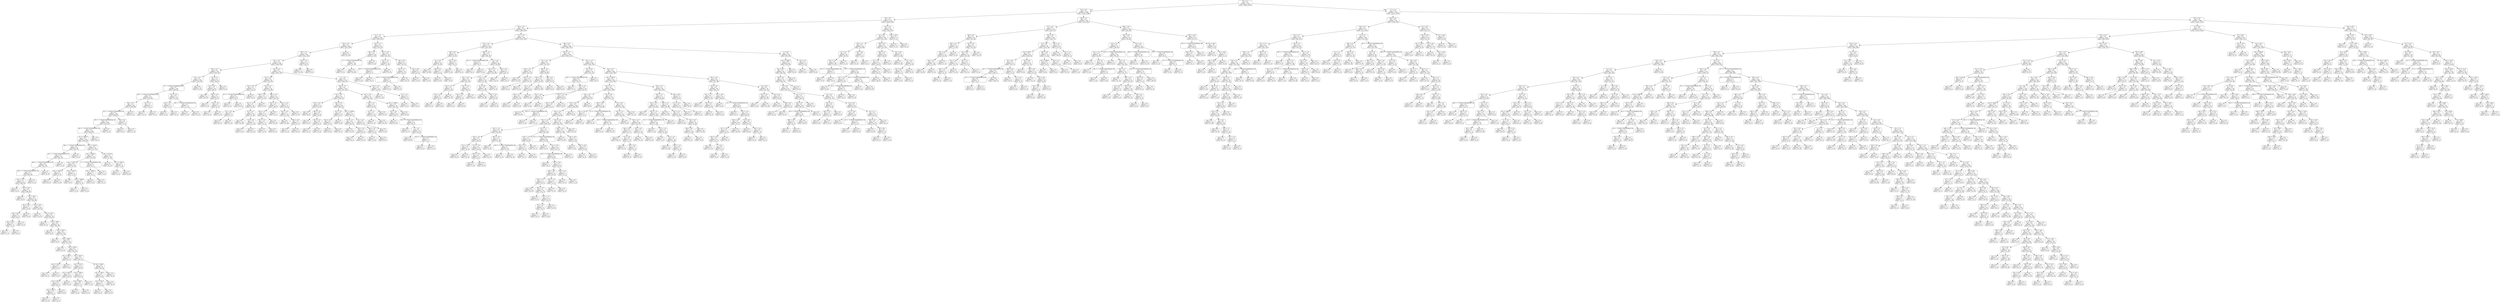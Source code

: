 digraph Tree {
node [shape=box, style="rounded", color="black", fontname=helvetica] ;
edge [fontname=helvetica] ;
0 [label="66 <= 1.1\ngini = 0.5\nsamples = 3347\nvalue = [2602, 2614]"] ;
1 [label="316 <= 0.5\ngini = 0.5\nsamples = 1566\nvalue = [1331, 1098]"] ;
0 -> 1 [labeldistance=2.5, labelangle=45, headlabel="True"] ;
2 [label="139 <= 0.5\ngini = 0.5\nsamples = 1272\nvalue = [1018, 934]"] ;
1 -> 2 ;
3 [label="287 <= -2.0\ngini = 0.5\nsamples = 1177\nvalue = [980, 831]"] ;
2 -> 3 ;
4 [label="71 <= -1.4\ngini = 0.5\nsamples = 470\nvalue = [445, 287]"] ;
3 -> 4 ;
5 [label="178 <= -0.3\ngini = 0.5\nsamples = 416\nvalue = [415, 240]"] ;
4 -> 5 ;
6 [label="287 <= -2.1\ngini = 0.5\nsamples = 410\nvalue = [415, 230]"] ;
5 -> 6 ;
7 [label="87 <= -5.0\ngini = 0.5\nsamples = 398\nvalue = [396, 229]"] ;
6 -> 7 ;
8 [label="164 <= -5.7\ngini = 0.4\nsamples = 181\nvalue = [195, 87]"] ;
7 -> 8 ;
9 [label="94 <= -5.3\ngini = 0.5\nsamples = 140\nvalue = [135, 81]"] ;
8 -> 9 ;
10 [label="8 <= -1.7014117331926443e+38\ngini = 0.5\nsamples = 130\nvalue = [124, 81]"] ;
9 -> 10 ;
11 [label="392 <= -1.7014117331926443e+38\ngini = 0.5\nsamples = 117\nvalue = [120, 69]"] ;
10 -> 11 ;
12 [label="356 <= -0.7\ngini = 0.5\nsamples = 109\nvalue = [108, 68]"] ;
11 -> 12 ;
13 [label="18 <= -1.7014117331926443e+38\ngini = 0.5\nsamples = 108\nvalue = [108, 67]"] ;
12 -> 13 ;
14 [label="278 <= -1.7014117331926443e+38\ngini = 0.5\nsamples = 106\nvalue = [107, 65]"] ;
13 -> 14 ;
15 [label="363 <= -1.7014117331926443e+38\ngini = 0.5\nsamples = 105\nvalue = [106, 65]"] ;
14 -> 15 ;
16 [label="rain <= 1067.0\ngini = 0.5\nsamples = 104\nvalue = [106, 64]"] ;
15 -> 16 ;
17 [label="385 <= -1.7014117331926443e+38\ngini = 0.4\nsamples = 80\nvalue = [95, 30]"] ;
16 -> 17 ;
18 [label="127 <= -1.7014117331926443e+38\ngini = 0.4\nsamples = 79\nvalue = [92, 30]"] ;
17 -> 18 ;
19 [label="380 <= -1.7014117331926443e+38\ngini = 0.4\nsamples = 78\nvalue = [91, 30]"] ;
18 -> 19 ;
20 [label="383 <= -1.7014117331926443e+38\ngini = 0.4\nsamples = 77\nvalue = [89, 30]"] ;
19 -> 20 ;
21 [label="rain <= 12.5\ngini = 0.4\nsamples = 76\nvalue = [88, 30]"] ;
20 -> 21 ;
22 [label="gini = 0.0\nsamples = 1\nvalue = [0, 2]"] ;
21 -> 22 ;
23 [label="rain <= 20.5\ngini = 0.4\nsamples = 75\nvalue = [88, 28]"] ;
21 -> 23 ;
24 [label="gini = 0.0\nsamples = 5\nvalue = [6, 0]"] ;
23 -> 24 ;
25 [label="rain <= 46.0\ngini = 0.4\nsamples = 70\nvalue = [82, 28]"] ;
23 -> 25 ;
26 [label="rain <= 33.5\ngini = 0.5\nsamples = 7\nvalue = [4, 6]"] ;
25 -> 26 ;
27 [label="rain <= 25.0\ngini = 0.4\nsamples = 6\nvalue = [4, 2]"] ;
26 -> 27 ;
28 [label="rain <= 23.0\ngini = 0.4\nsamples = 3\nvalue = [1, 2]"] ;
27 -> 28 ;
29 [label="gini = 0.5\nsamples = 2\nvalue = [1, 1]"] ;
28 -> 29 ;
30 [label="gini = 0.0\nsamples = 1\nvalue = [0, 1]"] ;
28 -> 30 ;
31 [label="gini = 0.0\nsamples = 3\nvalue = [3, 0]"] ;
27 -> 31 ;
32 [label="gini = 0.0\nsamples = 1\nvalue = [0, 4]"] ;
26 -> 32 ;
33 [label="rain <= 115.5\ngini = 0.3\nsamples = 63\nvalue = [78, 22]"] ;
25 -> 33 ;
34 [label="gini = 0.0\nsamples = 11\nvalue = [13, 0]"] ;
33 -> 34 ;
35 [label="rain <= 133.5\ngini = 0.4\nsamples = 52\nvalue = [65, 22]"] ;
33 -> 35 ;
36 [label="gini = 0.0\nsamples = 2\nvalue = [0, 3]"] ;
35 -> 36 ;
37 [label="rain <= 180.5\ngini = 0.4\nsamples = 50\nvalue = [65, 19]"] ;
35 -> 37 ;
38 [label="gini = 0.0\nsamples = 5\nvalue = [8, 0]"] ;
37 -> 38 ;
39 [label="rain <= 184.0\ngini = 0.4\nsamples = 45\nvalue = [57, 19]"] ;
37 -> 39 ;
40 [label="gini = 0.0\nsamples = 3\nvalue = [0, 5]"] ;
39 -> 40 ;
41 [label="rain <= 308.5\ngini = 0.3\nsamples = 42\nvalue = [57, 14]"] ;
39 -> 41 ;
42 [label="gini = 0.0\nsamples = 11\nvalue = [21, 0]"] ;
41 -> 42 ;
43 [label="rain <= 418.5\ngini = 0.4\nsamples = 31\nvalue = [36, 14]"] ;
41 -> 43 ;
44 [label="rain <= 390.0\ngini = 0.5\nsamples = 4\nvalue = [2, 3]"] ;
43 -> 44 ;
45 [label="rain <= 341.0\ngini = 0.4\nsamples = 3\nvalue = [2, 1]"] ;
44 -> 45 ;
46 [label="gini = 0.0\nsamples = 1\nvalue = [0, 1]"] ;
45 -> 46 ;
47 [label="gini = 0.0\nsamples = 2\nvalue = [2, 0]"] ;
45 -> 47 ;
48 [label="gini = 0.0\nsamples = 1\nvalue = [0, 2]"] ;
44 -> 48 ;
49 [label="rain <= 667.0\ngini = 0.4\nsamples = 27\nvalue = [34, 11]"] ;
43 -> 49 ;
50 [label="rain <= 512.0\ngini = 0.3\nsamples = 18\nvalue = [24, 5]"] ;
49 -> 50 ;
51 [label="rain <= 501.0\ngini = 0.4\nsamples = 10\nvalue = [10, 4]"] ;
50 -> 51 ;
52 [label="rain <= 457.0\ngini = 0.2\nsamples = 8\nvalue = [10, 1]"] ;
51 -> 52 ;
53 [label="rain <= 445.5\ngini = 0.4\nsamples = 3\nvalue = [2, 1]"] ;
52 -> 53 ;
54 [label="gini = 0.0\nsamples = 2\nvalue = [2, 0]"] ;
53 -> 54 ;
55 [label="gini = 0.0\nsamples = 1\nvalue = [0, 1]"] ;
53 -> 55 ;
56 [label="gini = 0.0\nsamples = 5\nvalue = [8, 0]"] ;
52 -> 56 ;
57 [label="gini = 0.0\nsamples = 2\nvalue = [0, 3]"] ;
51 -> 57 ;
58 [label="rain <= 590.0\ngini = 0.1\nsamples = 8\nvalue = [14, 1]"] ;
50 -> 58 ;
59 [label="rain <= 568.5\ngini = 0.2\nsamples = 4\nvalue = [7, 1]"] ;
58 -> 59 ;
60 [label="gini = 0.0\nsamples = 2\nvalue = [4, 0]"] ;
59 -> 60 ;
61 [label="gini = 0.4\nsamples = 2\nvalue = [3, 1]"] ;
59 -> 61 ;
62 [label="gini = 0.0\nsamples = 4\nvalue = [7, 0]"] ;
58 -> 62 ;
63 [label="rain <= 818.5\ngini = 0.5\nsamples = 9\nvalue = [10, 6]"] ;
49 -> 63 ;
64 [label="rain <= 760.5\ngini = 0.5\nsamples = 6\nvalue = [4, 6]"] ;
63 -> 64 ;
65 [label="rain <= 702.0\ngini = 0.4\nsamples = 4\nvalue = [4, 2]"] ;
64 -> 65 ;
66 [label="gini = 0.0\nsamples = 2\nvalue = [0, 2]"] ;
65 -> 66 ;
67 [label="gini = 0.0\nsamples = 2\nvalue = [4, 0]"] ;
65 -> 67 ;
68 [label="gini = 0.0\nsamples = 2\nvalue = [0, 4]"] ;
64 -> 68 ;
69 [label="gini = 0.0\nsamples = 3\nvalue = [6, 0]"] ;
63 -> 69 ;
70 [label="gini = 0.0\nsamples = 1\nvalue = [1, 0]"] ;
20 -> 70 ;
71 [label="gini = 0.0\nsamples = 1\nvalue = [2, 0]"] ;
19 -> 71 ;
72 [label="gini = 0.0\nsamples = 1\nvalue = [1, 0]"] ;
18 -> 72 ;
73 [label="gini = 0.0\nsamples = 1\nvalue = [3, 0]"] ;
17 -> 73 ;
74 [label="rain <= 1710.0\ngini = 0.4\nsamples = 24\nvalue = [11, 34]"] ;
16 -> 74 ;
75 [label="rain <= 1348.5\ngini = 0.5\nsamples = 14\nvalue = [10, 14]"] ;
74 -> 75 ;
76 [label="rain <= 1255.5\ngini = 0.4\nsamples = 10\nvalue = [4, 13]"] ;
75 -> 76 ;
77 [label="rain <= 1249.0\ngini = 0.5\nsamples = 4\nvalue = [3, 4]"] ;
76 -> 77 ;
78 [label="gini = 0.0\nsamples = 3\nvalue = [0, 4]"] ;
77 -> 78 ;
79 [label="gini = 0.0\nsamples = 1\nvalue = [3, 0]"] ;
77 -> 79 ;
80 [label="rain <= 1277.0\ngini = 0.2\nsamples = 6\nvalue = [1, 9]"] ;
76 -> 80 ;
81 [label="gini = 0.0\nsamples = 3\nvalue = [0, 5]"] ;
80 -> 81 ;
82 [label="rain <= 1288.0\ngini = 0.3\nsamples = 3\nvalue = [1, 4]"] ;
80 -> 82 ;
83 [label="gini = 0.0\nsamples = 1\nvalue = [1, 0]"] ;
82 -> 83 ;
84 [label="gini = 0.0\nsamples = 2\nvalue = [0, 4]"] ;
82 -> 84 ;
85 [label="1 <= -1.7014117331926443e+38\ngini = 0.2\nsamples = 4\nvalue = [6, 1]"] ;
75 -> 85 ;
86 [label="rain <= 1454.0\ngini = 0.3\nsamples = 3\nvalue = [5, 1]"] ;
85 -> 86 ;
87 [label="gini = 0.0\nsamples = 2\nvalue = [5, 0]"] ;
86 -> 87 ;
88 [label="gini = 0.0\nsamples = 1\nvalue = [0, 1]"] ;
86 -> 88 ;
89 [label="gini = 0.0\nsamples = 1\nvalue = [1, 0]"] ;
85 -> 89 ;
90 [label="rain <= 2275.0\ngini = 0.1\nsamples = 10\nvalue = [1, 20]"] ;
74 -> 90 ;
91 [label="gini = 0.0\nsamples = 4\nvalue = [0, 12]"] ;
90 -> 91 ;
92 [label="rain <= 2551.0\ngini = 0.2\nsamples = 6\nvalue = [1, 8]"] ;
90 -> 92 ;
93 [label="gini = 0.0\nsamples = 1\nvalue = [1, 0]"] ;
92 -> 93 ;
94 [label="gini = 0.0\nsamples = 5\nvalue = [0, 8]"] ;
92 -> 94 ;
95 [label="gini = 0.0\nsamples = 1\nvalue = [0, 1]"] ;
15 -> 95 ;
96 [label="gini = 0.0\nsamples = 1\nvalue = [1, 0]"] ;
14 -> 96 ;
97 [label="58 <= 4.3\ngini = 0.4\nsamples = 2\nvalue = [1, 2]"] ;
13 -> 97 ;
98 [label="gini = 0.0\nsamples = 1\nvalue = [0, 2]"] ;
97 -> 98 ;
99 [label="gini = 0.0\nsamples = 1\nvalue = [1, 0]"] ;
97 -> 99 ;
100 [label="gini = 0.0\nsamples = 1\nvalue = [0, 1]"] ;
12 -> 100 ;
101 [label="312 <= 1.1\ngini = 0.1\nsamples = 8\nvalue = [12, 1]"] ;
11 -> 101 ;
102 [label="gini = 0.0\nsamples = 7\nvalue = [12, 0]"] ;
101 -> 102 ;
103 [label="gini = 0.0\nsamples = 1\nvalue = [0, 1]"] ;
101 -> 103 ;
104 [label="333 <= -6.0\ngini = 0.4\nsamples = 13\nvalue = [4, 12]"] ;
10 -> 104 ;
105 [label="68 <= -1.4\ngini = 0.4\nsamples = 4\nvalue = [3, 1]"] ;
104 -> 105 ;
106 [label="gini = 0.0\nsamples = 3\nvalue = [3, 0]"] ;
105 -> 106 ;
107 [label="gini = 0.0\nsamples = 1\nvalue = [0, 1]"] ;
105 -> 107 ;
108 [label="341 <= -1.7014117331926443e+38\ngini = 0.2\nsamples = 9\nvalue = [1, 11]"] ;
104 -> 108 ;
109 [label="gini = 0.0\nsamples = 1\nvalue = [1, 0]"] ;
108 -> 109 ;
110 [label="gini = 0.0\nsamples = 8\nvalue = [0, 11]"] ;
108 -> 110 ;
111 [label="gini = 0.0\nsamples = 10\nvalue = [11, 0]"] ;
9 -> 111 ;
112 [label="122 <= 1.1\ngini = 0.2\nsamples = 41\nvalue = [60, 6]"] ;
8 -> 112 ;
113 [label="112 <= -4.6\ngini = 0.1\nsamples = 40\nvalue = [60, 4]"] ;
112 -> 113 ;
114 [label="gini = 0.0\nsamples = 32\nvalue = [54, 0]"] ;
113 -> 114 ;
115 [label="206 <= -4.7\ngini = 0.5\nsamples = 8\nvalue = [6, 4]"] ;
113 -> 115 ;
116 [label="gini = 0.0\nsamples = 4\nvalue = [5, 0]"] ;
115 -> 116 ;
117 [label="130 <= -4.2\ngini = 0.3\nsamples = 4\nvalue = [1, 4]"] ;
115 -> 117 ;
118 [label="gini = 0.0\nsamples = 3\nvalue = [0, 4]"] ;
117 -> 118 ;
119 [label="gini = 0.0\nsamples = 1\nvalue = [1, 0]"] ;
117 -> 119 ;
120 [label="gini = 0.0\nsamples = 1\nvalue = [0, 2]"] ;
112 -> 120 ;
121 [label="125 <= -4.3\ngini = 0.5\nsamples = 217\nvalue = [201, 142]"] ;
7 -> 121 ;
122 [label="313 <= -5.2\ngini = 0.5\nsamples = 64\nvalue = [41, 63]"] ;
121 -> 122 ;
123 [label="375 <= -4.8\ngini = 0.3\nsamples = 12\nvalue = [14, 3]"] ;
122 -> 123 ;
124 [label="67 <= -1.7014117331926443e+38\ngini = 0.1\nsamples = 10\nvalue = [14, 1]"] ;
123 -> 124 ;
125 [label="gini = 0.0\nsamples = 1\nvalue = [0, 1]"] ;
124 -> 125 ;
126 [label="gini = 0.0\nsamples = 9\nvalue = [14, 0]"] ;
124 -> 126 ;
127 [label="gini = 0.0\nsamples = 2\nvalue = [0, 2]"] ;
123 -> 127 ;
128 [label="232 <= -4.7\ngini = 0.4\nsamples = 52\nvalue = [27, 60]"] ;
122 -> 128 ;
129 [label="109 <= -3.8\ngini = 0.1\nsamples = 23\nvalue = [3, 37]"] ;
128 -> 129 ;
130 [label="187 <= -5.3\ngini = 0.1\nsamples = 22\nvalue = [2, 37]"] ;
129 -> 130 ;
131 [label="22 <= -5.0\ngini = 0.4\nsamples = 2\nvalue = [1, 3]"] ;
130 -> 131 ;
132 [label="gini = 0.0\nsamples = 1\nvalue = [0, 3]"] ;
131 -> 132 ;
133 [label="gini = 0.0\nsamples = 1\nvalue = [1, 0]"] ;
131 -> 133 ;
134 [label="76 <= -4.7\ngini = 0.1\nsamples = 20\nvalue = [1, 34]"] ;
130 -> 134 ;
135 [label="gini = 0.0\nsamples = 16\nvalue = [0, 24]"] ;
134 -> 135 ;
136 [label="153 <= -4.7\ngini = 0.2\nsamples = 4\nvalue = [1, 10]"] ;
134 -> 136 ;
137 [label="gini = 0.0\nsamples = 1\nvalue = [1, 0]"] ;
136 -> 137 ;
138 [label="gini = 0.0\nsamples = 3\nvalue = [0, 10]"] ;
136 -> 138 ;
139 [label="gini = 0.0\nsamples = 1\nvalue = [1, 0]"] ;
129 -> 139 ;
140 [label="188 <= -4.5\ngini = 0.5\nsamples = 29\nvalue = [24, 23]"] ;
128 -> 140 ;
141 [label="118 <= -1.6\ngini = 0.2\nsamples = 12\nvalue = [18, 2]"] ;
140 -> 141 ;
142 [label="183 <= -4.7\ngini = 0.1\nsamples = 11\nvalue = [18, 1]"] ;
141 -> 142 ;
143 [label="165 <= -4.7\ngini = 0.4\nsamples = 3\nvalue = [3, 1]"] ;
142 -> 143 ;
144 [label="gini = 0.0\nsamples = 2\nvalue = [3, 0]"] ;
143 -> 144 ;
145 [label="gini = 0.0\nsamples = 1\nvalue = [0, 1]"] ;
143 -> 145 ;
146 [label="gini = 0.0\nsamples = 8\nvalue = [15, 0]"] ;
142 -> 146 ;
147 [label="gini = 0.0\nsamples = 1\nvalue = [0, 1]"] ;
141 -> 147 ;
148 [label="383 <= -3.9\ngini = 0.3\nsamples = 17\nvalue = [6, 21]"] ;
140 -> 148 ;
149 [label="219 <= -4.4\ngini = 0.1\nsamples = 13\nvalue = [1, 21]"] ;
148 -> 149 ;
150 [label="gini = 0.0\nsamples = 8\nvalue = [0, 16]"] ;
149 -> 150 ;
151 [label="348 <= -4.4\ngini = 0.3\nsamples = 5\nvalue = [1, 5]"] ;
149 -> 151 ;
152 [label="gini = 0.0\nsamples = 1\nvalue = [1, 0]"] ;
151 -> 152 ;
153 [label="gini = 0.0\nsamples = 4\nvalue = [0, 5]"] ;
151 -> 153 ;
154 [label="gini = 0.0\nsamples = 4\nvalue = [5, 0]"] ;
148 -> 154 ;
155 [label="1 <= -1.9\ngini = 0.4\nsamples = 153\nvalue = [160, 79]"] ;
121 -> 155 ;
156 [label="296 <= -2.9\ngini = 0.4\nsamples = 138\nvalue = [157, 63]"] ;
155 -> 156 ;
157 [label="49 <= -4.4\ngini = 0.3\nsamples = 83\nvalue = [106, 23]"] ;
156 -> 157 ;
158 [label="124 <= -4.4\ngini = 0.5\nsamples = 15\nvalue = [10, 9]"] ;
157 -> 158 ;
159 [label="gini = 0.0\nsamples = 4\nvalue = [6, 0]"] ;
158 -> 159 ;
160 [label="180 <= -4.0\ngini = 0.4\nsamples = 11\nvalue = [4, 9]"] ;
158 -> 160 ;
161 [label="gini = 0.0\nsamples = 5\nvalue = [0, 7]"] ;
160 -> 161 ;
162 [label="183 <= -4.1\ngini = 0.4\nsamples = 6\nvalue = [4, 2]"] ;
160 -> 162 ;
163 [label="gini = 0.0\nsamples = 2\nvalue = [0, 2]"] ;
162 -> 163 ;
164 [label="gini = 0.0\nsamples = 4\nvalue = [4, 0]"] ;
162 -> 164 ;
165 [label="166 <= -4.5\ngini = 0.2\nsamples = 68\nvalue = [96, 14]"] ;
157 -> 165 ;
166 [label="34 <= -3.9\ngini = 0.5\nsamples = 11\nvalue = [9, 7]"] ;
165 -> 166 ;
167 [label="165 <= -4.5\ngini = 0.2\nsamples = 6\nvalue = [9, 1]"] ;
166 -> 167 ;
168 [label="gini = 0.0\nsamples = 5\nvalue = [9, 0]"] ;
167 -> 168 ;
169 [label="gini = 0.0\nsamples = 1\nvalue = [0, 1]"] ;
167 -> 169 ;
170 [label="gini = 0.0\nsamples = 5\nvalue = [0, 6]"] ;
166 -> 170 ;
171 [label="rain <= 1109.0\ngini = 0.1\nsamples = 57\nvalue = [87, 7]"] ;
165 -> 171 ;
172 [label="279 <= -3.4\ngini = 0.0\nsamples = 49\nvalue = [82, 2]"] ;
171 -> 172 ;
173 [label="gini = 0.0\nsamples = 41\nvalue = [72, 0]"] ;
172 -> 173 ;
174 [label="318 <= -3.4\ngini = 0.3\nsamples = 8\nvalue = [10, 2]"] ;
172 -> 174 ;
175 [label="gini = 0.0\nsamples = 1\nvalue = [0, 2]"] ;
174 -> 175 ;
176 [label="gini = 0.0\nsamples = 7\nvalue = [10, 0]"] ;
174 -> 176 ;
177 [label="82 <= -2.6\ngini = 0.5\nsamples = 8\nvalue = [5, 5]"] ;
171 -> 177 ;
178 [label="266 <= -4.1\ngini = 0.4\nsamples = 6\nvalue = [2, 5]"] ;
177 -> 178 ;
179 [label="gini = 0.0\nsamples = 1\nvalue = [2, 0]"] ;
178 -> 179 ;
180 [label="gini = 0.0\nsamples = 5\nvalue = [0, 5]"] ;
178 -> 180 ;
181 [label="gini = 0.0\nsamples = 2\nvalue = [3, 0]"] ;
177 -> 181 ;
182 [label="311 <= -2.6\ngini = 0.5\nsamples = 55\nvalue = [51, 40]"] ;
156 -> 182 ;
183 [label="214 <= -2.5\ngini = 0.3\nsamples = 21\nvalue = [6, 27]"] ;
182 -> 183 ;
184 [label="54 <= -3.7\ngini = 0.1\nsamples = 17\nvalue = [1, 27]"] ;
183 -> 184 ;
185 [label="gini = 0.0\nsamples = 1\nvalue = [1, 0]"] ;
184 -> 185 ;
186 [label="gini = 0.0\nsamples = 16\nvalue = [0, 27]"] ;
184 -> 186 ;
187 [label="gini = 0.0\nsamples = 4\nvalue = [5, 0]"] ;
183 -> 187 ;
188 [label="rain <= 1399.5\ngini = 0.3\nsamples = 34\nvalue = [45, 13]"] ;
182 -> 188 ;
189 [label="18 <= -2.9\ngini = 0.2\nsamples = 29\nvalue = [45, 7]"] ;
188 -> 189 ;
190 [label="gini = 0.0\nsamples = 4\nvalue = [0, 4]"] ;
189 -> 190 ;
191 [label="335 <= -1.7014117331926443e+38\ngini = 0.1\nsamples = 25\nvalue = [45, 3]"] ;
189 -> 191 ;
192 [label="gini = 0.0\nsamples = 1\nvalue = [0, 1]"] ;
191 -> 192 ;
193 [label="3 <= -2.1\ngini = 0.1\nsamples = 24\nvalue = [45, 2]"] ;
191 -> 193 ;
194 [label="gini = 0.0\nsamples = 22\nvalue = [44, 0]"] ;
193 -> 194 ;
195 [label="201 <= -1.7014117331926443e+38\ngini = 0.4\nsamples = 2\nvalue = [1, 2]"] ;
193 -> 195 ;
196 [label="gini = 0.0\nsamples = 1\nvalue = [0, 2]"] ;
195 -> 196 ;
197 [label="gini = 0.0\nsamples = 1\nvalue = [1, 0]"] ;
195 -> 197 ;
198 [label="gini = 0.0\nsamples = 5\nvalue = [0, 6]"] ;
188 -> 198 ;
199 [label="272 <= -1.6\ngini = 0.3\nsamples = 15\nvalue = [3, 16]"] ;
155 -> 199 ;
200 [label="gini = 0.0\nsamples = 11\nvalue = [0, 15]"] ;
199 -> 200 ;
201 [label="52 <= -1.5\ngini = 0.4\nsamples = 4\nvalue = [3, 1]"] ;
199 -> 201 ;
202 [label="gini = 0.0\nsamples = 3\nvalue = [3, 0]"] ;
201 -> 202 ;
203 [label="gini = 0.0\nsamples = 1\nvalue = [0, 1]"] ;
201 -> 203 ;
204 [label="210 <= -1.9\ngini = 0.1\nsamples = 12\nvalue = [19, 1]"] ;
6 -> 204 ;
205 [label="gini = 0.0\nsamples = 11\nvalue = [19, 0]"] ;
204 -> 205 ;
206 [label="gini = 0.0\nsamples = 1\nvalue = [0, 1]"] ;
204 -> 206 ;
207 [label="gini = 0.0\nsamples = 6\nvalue = [0, 10]"] ;
5 -> 207 ;
208 [label="233 <= -1.5\ngini = 0.5\nsamples = 54\nvalue = [30, 47]"] ;
4 -> 208 ;
209 [label="68 <= -0.1\ngini = 0.2\nsamples = 20\nvalue = [3, 29]"] ;
208 -> 209 ;
210 [label="7 <= -1.7014117331926443e+38\ngini = 0.1\nsamples = 18\nvalue = [1, 29]"] ;
209 -> 210 ;
211 [label="gini = 0.0\nsamples = 1\nvalue = [1, 0]"] ;
210 -> 211 ;
212 [label="gini = 0.0\nsamples = 17\nvalue = [0, 29]"] ;
210 -> 212 ;
213 [label="gini = 0.0\nsamples = 2\nvalue = [2, 0]"] ;
209 -> 213 ;
214 [label="374 <= -0.9\ngini = 0.5\nsamples = 34\nvalue = [27, 18]"] ;
208 -> 214 ;
215 [label="323 <= -1.3\ngini = 0.2\nsamples = 11\nvalue = [2, 12]"] ;
214 -> 215 ;
216 [label="305 <= -1.7014117331926443e+38\ngini = 0.4\nsamples = 3\nvalue = [2, 1]"] ;
215 -> 216 ;
217 [label="gini = 0.0\nsamples = 2\nvalue = [2, 0]"] ;
216 -> 217 ;
218 [label="gini = 0.0\nsamples = 1\nvalue = [0, 1]"] ;
216 -> 218 ;
219 [label="gini = 0.0\nsamples = 8\nvalue = [0, 11]"] ;
215 -> 219 ;
220 [label="199 <= 0.4\ngini = 0.3\nsamples = 23\nvalue = [25, 6]"] ;
214 -> 220 ;
221 [label="179 <= -0.7\ngini = 0.1\nsamples = 19\nvalue = [23, 2]"] ;
220 -> 221 ;
222 [label="270 <= -1.7014117331926443e+38\ngini = 0.5\nsamples = 3\nvalue = [2, 2]"] ;
221 -> 222 ;
223 [label="gini = 0.0\nsamples = 1\nvalue = [0, 2]"] ;
222 -> 223 ;
224 [label="gini = 0.0\nsamples = 2\nvalue = [2, 0]"] ;
222 -> 224 ;
225 [label="gini = 0.0\nsamples = 16\nvalue = [21, 0]"] ;
221 -> 225 ;
226 [label="192 <= 0.8\ngini = 0.4\nsamples = 4\nvalue = [2, 4]"] ;
220 -> 226 ;
227 [label="gini = 0.0\nsamples = 3\nvalue = [0, 4]"] ;
226 -> 227 ;
228 [label="gini = 0.0\nsamples = 1\nvalue = [2, 0]"] ;
226 -> 228 ;
229 [label="373 <= -1.9\ngini = 0.5\nsamples = 707\nvalue = [535, 544]"] ;
3 -> 229 ;
230 [label="347 <= -2.2\ngini = 0.4\nsamples = 118\nvalue = [54, 133]"] ;
229 -> 230 ;
231 [label="209 <= 0.5\ngini = 0.2\nsamples = 47\nvalue = [6, 63]"] ;
230 -> 231 ;
232 [label="72 <= -0.8\ngini = 0.1\nsamples = 43\nvalue = [2, 62]"] ;
231 -> 232 ;
233 [label="gini = 0.0\nsamples = 36\nvalue = [0, 56]"] ;
232 -> 233 ;
234 [label="266 <= 0.2\ngini = 0.4\nsamples = 7\nvalue = [2, 6]"] ;
232 -> 234 ;
235 [label="gini = 0.0\nsamples = 2\nvalue = [2, 0]"] ;
234 -> 235 ;
236 [label="gini = 0.0\nsamples = 5\nvalue = [0, 6]"] ;
234 -> 236 ;
237 [label="295 <= -0.0\ngini = 0.3\nsamples = 4\nvalue = [4, 1]"] ;
231 -> 237 ;
238 [label="gini = 0.0\nsamples = 3\nvalue = [4, 0]"] ;
237 -> 238 ;
239 [label="gini = 0.0\nsamples = 1\nvalue = [0, 1]"] ;
237 -> 239 ;
240 [label="368 <= -2.0\ngini = 0.5\nsamples = 71\nvalue = [48, 70]"] ;
230 -> 240 ;
241 [label="145 <= -1.7014117331926443e+38\ngini = 0.2\nsamples = 8\nvalue = [9, 1]"] ;
240 -> 241 ;
242 [label="gini = 0.0\nsamples = 1\nvalue = [0, 1]"] ;
241 -> 242 ;
243 [label="gini = 0.0\nsamples = 7\nvalue = [9, 0]"] ;
241 -> 243 ;
244 [label="72 <= -0.1\ngini = 0.5\nsamples = 63\nvalue = [39, 69]"] ;
240 -> 244 ;
245 [label="167 <= -1.5\ngini = 0.4\nsamples = 55\nvalue = [27, 68]"] ;
244 -> 245 ;
246 [label="255 <= -1.8\ngini = 0.5\nsamples = 26\nvalue = [22, 24]"] ;
245 -> 246 ;
247 [label="135 <= -1.9\ngini = 0.3\nsamples = 17\nvalue = [4, 22]"] ;
246 -> 247 ;
248 [label="172 <= -1.9\ngini = 0.5\nsamples = 7\nvalue = [4, 5]"] ;
247 -> 248 ;
249 [label="gini = 0.0\nsamples = 4\nvalue = [0, 5]"] ;
248 -> 249 ;
250 [label="gini = 0.0\nsamples = 3\nvalue = [4, 0]"] ;
248 -> 250 ;
251 [label="gini = 0.0\nsamples = 10\nvalue = [0, 17]"] ;
247 -> 251 ;
252 [label="107 <= -2.0\ngini = 0.2\nsamples = 9\nvalue = [18, 2]"] ;
246 -> 252 ;
253 [label="176 <= -1.8\ngini = 0.5\nsamples = 2\nvalue = [2, 2]"] ;
252 -> 253 ;
254 [label="gini = 0.0\nsamples = 1\nvalue = [2, 0]"] ;
253 -> 254 ;
255 [label="gini = 0.0\nsamples = 1\nvalue = [0, 2]"] ;
253 -> 255 ;
256 [label="gini = 0.0\nsamples = 7\nvalue = [16, 0]"] ;
252 -> 256 ;
257 [label="122 <= 1.0\ngini = 0.2\nsamples = 29\nvalue = [5, 44]"] ;
245 -> 257 ;
258 [label="72 <= -0.6\ngini = 0.1\nsamples = 28\nvalue = [3, 44]"] ;
257 -> 258 ;
259 [label="gini = 0.0\nsamples = 22\nvalue = [0, 38]"] ;
258 -> 259 ;
260 [label="166 <= -0.5\ngini = 0.4\nsamples = 6\nvalue = [3, 6]"] ;
258 -> 260 ;
261 [label="gini = 0.0\nsamples = 2\nvalue = [3, 0]"] ;
260 -> 261 ;
262 [label="gini = 0.0\nsamples = 4\nvalue = [0, 6]"] ;
260 -> 262 ;
263 [label="gini = 0.0\nsamples = 1\nvalue = [2, 0]"] ;
257 -> 263 ;
264 [label="254 <= 0.4\ngini = 0.1\nsamples = 8\nvalue = [12, 1]"] ;
244 -> 264 ;
265 [label="gini = 0.0\nsamples = 7\nvalue = [12, 0]"] ;
264 -> 265 ;
266 [label="gini = 0.0\nsamples = 1\nvalue = [0, 1]"] ;
264 -> 266 ;
267 [label="366 <= 0.2\ngini = 0.5\nsamples = 589\nvalue = [481, 411]"] ;
229 -> 267 ;
268 [label="363 <= -2.0\ngini = 0.5\nsamples = 494\nvalue = [384, 373]"] ;
267 -> 268 ;
269 [label="79 <= -1.6\ngini = 0.4\nsamples = 54\nvalue = [21, 63]"] ;
268 -> 269 ;
270 [label="104 <= -2.6\ngini = 0.5\nsamples = 20\nvalue = [13, 15]"] ;
269 -> 270 ;
271 [label="gini = 0.0\nsamples = 10\nvalue = [0, 13]"] ;
270 -> 271 ;
272 [label="254 <= -1.8\ngini = 0.2\nsamples = 10\nvalue = [13, 2]"] ;
270 -> 272 ;
273 [label="gini = 0.0\nsamples = 2\nvalue = [0, 2]"] ;
272 -> 273 ;
274 [label="gini = 0.0\nsamples = 8\nvalue = [13, 0]"] ;
272 -> 274 ;
275 [label="308 <= -0.4\ngini = 0.2\nsamples = 34\nvalue = [8, 48]"] ;
269 -> 275 ;
276 [label="159 <= -1.1\ngini = 0.2\nsamples = 28\nvalue = [4, 44]"] ;
275 -> 276 ;
277 [label="22 <= -1.3\ngini = 0.5\nsamples = 8\nvalue = [4, 6]"] ;
276 -> 277 ;
278 [label="195 <= -1.1\ngini = 0.2\nsamples = 6\nvalue = [1, 6]"] ;
277 -> 278 ;
279 [label="gini = 0.0\nsamples = 5\nvalue = [0, 6]"] ;
278 -> 279 ;
280 [label="gini = 0.0\nsamples = 1\nvalue = [1, 0]"] ;
278 -> 280 ;
281 [label="gini = 0.0\nsamples = 2\nvalue = [3, 0]"] ;
277 -> 281 ;
282 [label="gini = 0.0\nsamples = 20\nvalue = [0, 38]"] ;
276 -> 282 ;
283 [label="309 <= 0.1\ngini = 0.5\nsamples = 6\nvalue = [4, 4]"] ;
275 -> 283 ;
284 [label="gini = 0.0\nsamples = 4\nvalue = [4, 0]"] ;
283 -> 284 ;
285 [label="gini = 0.0\nsamples = 2\nvalue = [0, 4]"] ;
283 -> 285 ;
286 [label="367 <= -1.8\ngini = 0.5\nsamples = 440\nvalue = [363, 310]"] ;
268 -> 286 ;
287 [label="227 <= 0.3\ngini = 0.3\nsamples = 35\nvalue = [47, 10]"] ;
286 -> 287 ;
288 [label="378 <= -1.7014117331926443e+38\ngini = 0.2\nsamples = 31\nvalue = [47, 5]"] ;
287 -> 288 ;
289 [label="gini = 0.0\nsamples = 1\nvalue = [0, 1]"] ;
288 -> 289 ;
290 [label="291 <= -1.9\ngini = 0.1\nsamples = 30\nvalue = [47, 4]"] ;
288 -> 290 ;
291 [label="354 <= -1.8\ngini = 0.5\nsamples = 4\nvalue = [3, 3]"] ;
290 -> 291 ;
292 [label="gini = 0.0\nsamples = 1\nvalue = [3, 0]"] ;
291 -> 292 ;
293 [label="gini = 0.0\nsamples = 3\nvalue = [0, 3]"] ;
291 -> 293 ;
294 [label="155 <= -1.9\ngini = 0.0\nsamples = 26\nvalue = [44, 1]"] ;
290 -> 294 ;
295 [label="226 <= -0.8\ngini = 0.2\nsamples = 7\nvalue = [11, 1]"] ;
294 -> 295 ;
296 [label="gini = 0.0\nsamples = 5\nvalue = [10, 0]"] ;
295 -> 296 ;
297 [label="333 <= -1.7014117331926443e+38\ngini = 0.5\nsamples = 2\nvalue = [1, 1]"] ;
295 -> 297 ;
298 [label="gini = 0.0\nsamples = 1\nvalue = [1, 0]"] ;
297 -> 298 ;
299 [label="gini = 0.0\nsamples = 1\nvalue = [0, 1]"] ;
297 -> 299 ;
300 [label="gini = 0.0\nsamples = 19\nvalue = [33, 0]"] ;
294 -> 300 ;
301 [label="gini = 0.0\nsamples = 4\nvalue = [0, 5]"] ;
287 -> 301 ;
302 [label="96 <= -0.3\ngini = 0.5\nsamples = 405\nvalue = [316, 300]"] ;
286 -> 302 ;
303 [label="rain <= 1001.0\ngini = 0.5\nsamples = 309\nvalue = [225, 252]"] ;
302 -> 303 ;
304 [label="374 <= -0.7\ngini = 0.5\nsamples = 226\nvalue = [201, 148]"] ;
303 -> 304 ;
305 [label="136 <= -0.4\ngini = 0.4\nsamples = 152\nvalue = [160, 73]"] ;
304 -> 305 ;
306 [label="213 <= -0.8\ngini = 0.4\nsamples = 148\nvalue = [160, 65]"] ;
305 -> 306 ;
307 [label="329 <= -0.9\ngini = 0.4\nsamples = 127\nvalue = [126, 65]"] ;
306 -> 307 ;
308 [label="301 <= -1.6\ngini = 0.4\nsamples = 95\nvalue = [104, 36]"] ;
307 -> 308 ;
309 [label="187 <= -1.6\ngini = 0.5\nsamples = 25\nvalue = [19, 20]"] ;
308 -> 309 ;
310 [label="146 <= -1.8\ngini = 0.4\nsamples = 15\nvalue = [16, 6]"] ;
309 -> 310 ;
311 [label="133 <= -0.8\ngini = 0.4\nsamples = 5\nvalue = [2, 4]"] ;
310 -> 311 ;
312 [label="gini = 0.0\nsamples = 4\nvalue = [0, 4]"] ;
311 -> 312 ;
313 [label="gini = 0.0\nsamples = 1\nvalue = [2, 0]"] ;
311 -> 313 ;
314 [label="217 <= -1.8\ngini = 0.2\nsamples = 10\nvalue = [14, 2]"] ;
310 -> 314 ;
315 [label="187 <= -1.8\ngini = 0.4\nsamples = 3\nvalue = [1, 2]"] ;
314 -> 315 ;
316 [label="gini = 0.0\nsamples = 1\nvalue = [1, 0]"] ;
315 -> 316 ;
317 [label="gini = 0.0\nsamples = 2\nvalue = [0, 2]"] ;
315 -> 317 ;
318 [label="gini = 0.0\nsamples = 7\nvalue = [13, 0]"] ;
314 -> 318 ;
319 [label="285 <= -1.8\ngini = 0.3\nsamples = 10\nvalue = [3, 14]"] ;
309 -> 319 ;
320 [label="gini = 0.0\nsamples = 2\nvalue = [2, 0]"] ;
319 -> 320 ;
321 [label="379 <= -1.7014117331926443e+38\ngini = 0.1\nsamples = 8\nvalue = [1, 14]"] ;
319 -> 321 ;
322 [label="gini = 0.0\nsamples = 1\nvalue = [1, 0]"] ;
321 -> 322 ;
323 [label="gini = 0.0\nsamples = 7\nvalue = [0, 14]"] ;
321 -> 323 ;
324 [label="26 <= -1.7\ngini = 0.3\nsamples = 70\nvalue = [85, 16]"] ;
308 -> 324 ;
325 [label="159 <= -1.4\ngini = 0.5\nsamples = 10\nvalue = [9, 8]"] ;
324 -> 325 ;
326 [label="249 <= -1.8\ngini = 0.2\nsamples = 6\nvalue = [9, 1]"] ;
325 -> 326 ;
327 [label="gini = 0.0\nsamples = 1\nvalue = [0, 1]"] ;
326 -> 327 ;
328 [label="gini = 0.0\nsamples = 5\nvalue = [9, 0]"] ;
326 -> 328 ;
329 [label="gini = 0.0\nsamples = 4\nvalue = [0, 7]"] ;
325 -> 329 ;
330 [label="333 <= -1.7014117331926443e+38\ngini = 0.2\nsamples = 60\nvalue = [76, 8]"] ;
324 -> 330 ;
331 [label="gini = 0.0\nsamples = 1\nvalue = [0, 1]"] ;
330 -> 331 ;
332 [label="151 <= -0.8\ngini = 0.2\nsamples = 59\nvalue = [76, 7]"] ;
330 -> 332 ;
333 [label="393 <= -1.7014117331926443e+38\ngini = 0.1\nsamples = 58\nvalue = [76, 6]"] ;
332 -> 333 ;
334 [label="gini = 0.0\nsamples = 1\nvalue = [0, 1]"] ;
333 -> 334 ;
335 [label="387 <= -0.8\ngini = 0.1\nsamples = 57\nvalue = [76, 5]"] ;
333 -> 335 ;
336 [label="239 <= -0.8\ngini = 0.1\nsamples = 55\nvalue = [75, 4]"] ;
335 -> 336 ;
337 [label="184 <= -1.2\ngini = 0.1\nsamples = 53\nvalue = [74, 3]"] ;
336 -> 337 ;
338 [label="gini = 0.0\nsamples = 32\nvalue = [43, 0]"] ;
337 -> 338 ;
339 [label="300 <= -1.3\ngini = 0.2\nsamples = 21\nvalue = [31, 3]"] ;
337 -> 339 ;
340 [label="gini = 0.0\nsamples = 2\nvalue = [0, 2]"] ;
339 -> 340 ;
341 [label="154 <= -1.2\ngini = 0.1\nsamples = 19\nvalue = [31, 1]"] ;
339 -> 341 ;
342 [label="29 <= -1.0\ngini = 0.3\nsamples = 4\nvalue = [4, 1]"] ;
341 -> 342 ;
343 [label="gini = 0.0\nsamples = 1\nvalue = [0, 1]"] ;
342 -> 343 ;
344 [label="gini = 0.0\nsamples = 3\nvalue = [4, 0]"] ;
342 -> 344 ;
345 [label="gini = 0.0\nsamples = 15\nvalue = [27, 0]"] ;
341 -> 345 ;
346 [label="378 <= -1.0\ngini = 0.5\nsamples = 2\nvalue = [1, 1]"] ;
336 -> 346 ;
347 [label="gini = 0.0\nsamples = 1\nvalue = [1, 0]"] ;
346 -> 347 ;
348 [label="gini = 0.0\nsamples = 1\nvalue = [0, 1]"] ;
346 -> 348 ;
349 [label="164 <= -1.3\ngini = 0.5\nsamples = 2\nvalue = [1, 1]"] ;
335 -> 349 ;
350 [label="gini = 0.0\nsamples = 1\nvalue = [0, 1]"] ;
349 -> 350 ;
351 [label="gini = 0.0\nsamples = 1\nvalue = [1, 0]"] ;
349 -> 351 ;
352 [label="gini = 0.0\nsamples = 1\nvalue = [0, 1]"] ;
332 -> 352 ;
353 [label="332 <= -0.8\ngini = 0.5\nsamples = 32\nvalue = [22, 29]"] ;
307 -> 353 ;
354 [label="206 <= -0.9\ngini = 0.3\nsamples = 23\nvalue = [7, 29]"] ;
353 -> 354 ;
355 [label="gini = 0.0\nsamples = 13\nvalue = [0, 23]"] ;
354 -> 355 ;
356 [label="139 <= -0.9\ngini = 0.5\nsamples = 10\nvalue = [7, 6]"] ;
354 -> 356 ;
357 [label="gini = 0.0\nsamples = 4\nvalue = [5, 0]"] ;
356 -> 357 ;
358 [label="209 <= -0.8\ngini = 0.4\nsamples = 6\nvalue = [2, 6]"] ;
356 -> 358 ;
359 [label="gini = 0.0\nsamples = 2\nvalue = [2, 0]"] ;
358 -> 359 ;
360 [label="gini = 0.0\nsamples = 4\nvalue = [0, 6]"] ;
358 -> 360 ;
361 [label="gini = 0.0\nsamples = 9\nvalue = [15, 0]"] ;
353 -> 361 ;
362 [label="gini = 0.0\nsamples = 21\nvalue = [34, 0]"] ;
306 -> 362 ;
363 [label="gini = 0.0\nsamples = 4\nvalue = [0, 8]"] ;
305 -> 363 ;
364 [label="391 <= -0.6\ngini = 0.5\nsamples = 74\nvalue = [41, 75]"] ;
304 -> 364 ;
365 [label="344 <= -0.8\ngini = 0.3\nsamples = 31\nvalue = [10, 46]"] ;
364 -> 365 ;
366 [label="255 <= -0.9\ngini = 0.5\nsamples = 7\nvalue = [7, 5]"] ;
365 -> 366 ;
367 [label="gini = 0.0\nsamples = 2\nvalue = [0, 5]"] ;
366 -> 367 ;
368 [label="gini = 0.0\nsamples = 5\nvalue = [7, 0]"] ;
366 -> 368 ;
369 [label="21 <= -1.7014117331926443e+38\ngini = 0.1\nsamples = 24\nvalue = [3, 41]"] ;
365 -> 369 ;
370 [label="gini = 0.0\nsamples = 2\nvalue = [2, 0]"] ;
369 -> 370 ;
371 [label="30 <= -1.7014117331926443e+38\ngini = 0.0\nsamples = 22\nvalue = [1, 41]"] ;
369 -> 371 ;
372 [label="gini = 0.0\nsamples = 1\nvalue = [1, 0]"] ;
371 -> 372 ;
373 [label="gini = 0.0\nsamples = 21\nvalue = [0, 41]"] ;
371 -> 373 ;
374 [label="70 <= -0.3\ngini = 0.5\nsamples = 43\nvalue = [31, 29]"] ;
364 -> 374 ;
375 [label="141 <= -1.4\ngini = 0.5\nsamples = 34\nvalue = [20, 29]"] ;
374 -> 375 ;
376 [label="gini = 0.0\nsamples = 5\nvalue = [0, 9]"] ;
375 -> 376 ;
377 [label="367 <= -0.3\ngini = 0.5\nsamples = 29\nvalue = [20, 20]"] ;
375 -> 377 ;
378 [label="190 <= -0.6\ngini = 0.4\nsamples = 17\nvalue = [17, 7]"] ;
377 -> 378 ;
379 [label="gini = 0.0\nsamples = 7\nvalue = [10, 0]"] ;
378 -> 379 ;
380 [label="95 <= -0.6\ngini = 0.5\nsamples = 10\nvalue = [7, 7]"] ;
378 -> 380 ;
381 [label="gini = 0.0\nsamples = 3\nvalue = [0, 5]"] ;
380 -> 381 ;
382 [label="64 <= -0.6\ngini = 0.3\nsamples = 7\nvalue = [7, 2]"] ;
380 -> 382 ;
383 [label="gini = 0.0\nsamples = 2\nvalue = [0, 2]"] ;
382 -> 383 ;
384 [label="gini = 0.0\nsamples = 5\nvalue = [7, 0]"] ;
382 -> 384 ;
385 [label="122 <= -0.3\ngini = 0.3\nsamples = 12\nvalue = [3, 13]"] ;
377 -> 385 ;
386 [label="gini = 0.0\nsamples = 9\nvalue = [0, 13]"] ;
385 -> 386 ;
387 [label="gini = 0.0\nsamples = 3\nvalue = [3, 0]"] ;
385 -> 387 ;
388 [label="gini = 0.0\nsamples = 9\nvalue = [11, 0]"] ;
374 -> 388 ;
389 [label="102 <= -0.3\ngini = 0.3\nsamples = 83\nvalue = [24, 104]"] ;
303 -> 389 ;
390 [label="346 <= -1.2\ngini = 0.3\nsamples = 77\nvalue = [18, 99]"] ;
389 -> 390 ;
391 [label="276 <= -2.0\ngini = 0.4\nsamples = 22\nvalue = [10, 20]"] ;
390 -> 391 ;
392 [label="gini = 0.0\nsamples = 2\nvalue = [5, 0]"] ;
391 -> 392 ;
393 [label="283 <= -1.0\ngini = 0.3\nsamples = 20\nvalue = [5, 20]"] ;
391 -> 393 ;
394 [label="72 <= -1.7014117331926443e+38\ngini = 0.2\nsamples = 18\nvalue = [3, 20]"] ;
393 -> 394 ;
395 [label="gini = 0.0\nsamples = 1\nvalue = [1, 0]"] ;
394 -> 395 ;
396 [label="215 <= -1.9\ngini = 0.2\nsamples = 17\nvalue = [2, 20]"] ;
394 -> 396 ;
397 [label="gini = 0.0\nsamples = 1\nvalue = [1, 0]"] ;
396 -> 397 ;
398 [label="32 <= -1.0\ngini = 0.1\nsamples = 16\nvalue = [1, 20]"] ;
396 -> 398 ;
399 [label="gini = 0.0\nsamples = 13\nvalue = [0, 18]"] ;
398 -> 399 ;
400 [label="284 <= -1.4\ngini = 0.4\nsamples = 3\nvalue = [1, 2]"] ;
398 -> 400 ;
401 [label="gini = 0.0\nsamples = 1\nvalue = [1, 0]"] ;
400 -> 401 ;
402 [label="gini = 0.0\nsamples = 2\nvalue = [0, 2]"] ;
400 -> 402 ;
403 [label="gini = 0.0\nsamples = 2\nvalue = [2, 0]"] ;
393 -> 403 ;
404 [label="378 <= -0.7\ngini = 0.2\nsamples = 55\nvalue = [8, 79]"] ;
390 -> 404 ;
405 [label="gini = 0.0\nsamples = 28\nvalue = [0, 45]"] ;
404 -> 405 ;
406 [label="236 <= -0.7\ngini = 0.3\nsamples = 27\nvalue = [8, 34]"] ;
404 -> 406 ;
407 [label="gini = 0.0\nsamples = 2\nvalue = [4, 0]"] ;
406 -> 407 ;
408 [label="150 <= -0.5\ngini = 0.2\nsamples = 25\nvalue = [4, 34]"] ;
406 -> 408 ;
409 [label="148 <= -0.6\ngini = 0.4\nsamples = 11\nvalue = [4, 12]"] ;
408 -> 409 ;
410 [label="gini = 0.0\nsamples = 9\nvalue = [0, 12]"] ;
409 -> 410 ;
411 [label="gini = 0.0\nsamples = 2\nvalue = [4, 0]"] ;
409 -> 411 ;
412 [label="gini = 0.0\nsamples = 14\nvalue = [0, 22]"] ;
408 -> 412 ;
413 [label="262 <= -0.0\ngini = 0.5\nsamples = 6\nvalue = [6, 5]"] ;
389 -> 413 ;
414 [label="117 <= -0.3\ngini = 0.2\nsamples = 4\nvalue = [6, 1]"] ;
413 -> 414 ;
415 [label="gini = 0.0\nsamples = 3\nvalue = [6, 0]"] ;
414 -> 415 ;
416 [label="gini = 0.0\nsamples = 1\nvalue = [0, 1]"] ;
414 -> 416 ;
417 [label="gini = 0.0\nsamples = 2\nvalue = [0, 4]"] ;
413 -> 417 ;
418 [label="253 <= -0.0\ngini = 0.5\nsamples = 96\nvalue = [91, 48]"] ;
302 -> 418 ;
419 [label="179 <= -0.6\ngini = 0.3\nsamples = 60\nvalue = [69, 17]"] ;
418 -> 419 ;
420 [label="321 <= -1.1\ngini = 0.5\nsamples = 11\nvalue = [5, 9]"] ;
419 -> 420 ;
421 [label="gini = 0.0\nsamples = 3\nvalue = [3, 0]"] ;
420 -> 421 ;
422 [label="367 <= 0.1\ngini = 0.3\nsamples = 8\nvalue = [2, 9]"] ;
420 -> 422 ;
423 [label="gini = 0.0\nsamples = 6\nvalue = [0, 9]"] ;
422 -> 423 ;
424 [label="gini = 0.0\nsamples = 2\nvalue = [2, 0]"] ;
422 -> 424 ;
425 [label="372 <= -0.8\ngini = 0.2\nsamples = 49\nvalue = [64, 8]"] ;
419 -> 425 ;
426 [label="gini = 0.0\nsamples = 2\nvalue = [0, 2]"] ;
425 -> 426 ;
427 [label="137 <= -1.7014117331926443e+38\ngini = 0.2\nsamples = 47\nvalue = [64, 6]"] ;
425 -> 427 ;
428 [label="gini = 0.0\nsamples = 1\nvalue = [0, 1]"] ;
427 -> 428 ;
429 [label="353 <= -0.1\ngini = 0.1\nsamples = 46\nvalue = [64, 5]"] ;
427 -> 429 ;
430 [label="318 <= -0.4\ngini = 0.1\nsamples = 36\nvalue = [55, 2]"] ;
429 -> 430 ;
431 [label="257 <= -0.2\ngini = 0.2\nsamples = 11\nvalue = [13, 2]"] ;
430 -> 431 ;
432 [label="230 <= -0.3\ngini = 0.1\nsamples = 10\nvalue = [13, 1]"] ;
431 -> 432 ;
433 [label="gini = 0.0\nsamples = 8\nvalue = [12, 0]"] ;
432 -> 433 ;
434 [label="2 <= 0.6\ngini = 0.5\nsamples = 2\nvalue = [1, 1]"] ;
432 -> 434 ;
435 [label="gini = 0.0\nsamples = 1\nvalue = [0, 1]"] ;
434 -> 435 ;
436 [label="gini = 0.0\nsamples = 1\nvalue = [1, 0]"] ;
434 -> 436 ;
437 [label="gini = 0.0\nsamples = 1\nvalue = [0, 1]"] ;
431 -> 437 ;
438 [label="gini = 0.0\nsamples = 25\nvalue = [42, 0]"] ;
430 -> 438 ;
439 [label="53 <= -0.0\ngini = 0.4\nsamples = 10\nvalue = [9, 3]"] ;
429 -> 439 ;
440 [label="gini = 0.0\nsamples = 7\nvalue = [8, 0]"] ;
439 -> 440 ;
441 [label="194 <= -0.4\ngini = 0.4\nsamples = 3\nvalue = [1, 3]"] ;
439 -> 441 ;
442 [label="gini = 0.0\nsamples = 1\nvalue = [1, 0]"] ;
441 -> 442 ;
443 [label="gini = 0.0\nsamples = 2\nvalue = [0, 3]"] ;
441 -> 443 ;
444 [label="67 <= 0.0\ngini = 0.5\nsamples = 36\nvalue = [22, 31]"] ;
418 -> 444 ;
445 [label="391 <= -0.1\ngini = 0.2\nsamples = 20\nvalue = [4, 25]"] ;
444 -> 445 ;
446 [label="gini = 0.0\nsamples = 3\nvalue = [4, 0]"] ;
445 -> 446 ;
447 [label="gini = 0.0\nsamples = 17\nvalue = [0, 25]"] ;
445 -> 447 ;
448 [label="210 <= 0.3\ngini = 0.4\nsamples = 16\nvalue = [18, 6]"] ;
444 -> 448 ;
449 [label="gini = 0.0\nsamples = 12\nvalue = [16, 0]"] ;
448 -> 449 ;
450 [label="208 <= 0.3\ngini = 0.4\nsamples = 4\nvalue = [2, 6]"] ;
448 -> 450 ;
451 [label="gini = 0.0\nsamples = 2\nvalue = [0, 6]"] ;
450 -> 451 ;
452 [label="gini = 0.0\nsamples = 2\nvalue = [2, 0]"] ;
450 -> 452 ;
453 [label="5 <= 0.8\ngini = 0.4\nsamples = 95\nvalue = [97, 38]"] ;
267 -> 453 ;
454 [label="rain <= 1585.0\ngini = 0.4\nsamples = 89\nvalue = [95, 29]"] ;
453 -> 454 ;
455 [label="316 <= 0.5\ngini = 0.3\nsamples = 83\nvalue = [95, 20]"] ;
454 -> 455 ;
456 [label="359 <= 2.0\ngini = 0.3\nsamples = 82\nvalue = [95, 17]"] ;
455 -> 456 ;
457 [label="34 <= 0.3\ngini = 0.2\nsamples = 81\nvalue = [95, 15]"] ;
456 -> 457 ;
458 [label="123 <= 1.1\ngini = 0.1\nsamples = 47\nvalue = [64, 3]"] ;
457 -> 458 ;
459 [label="238 <= 0.7\ngini = 0.1\nsamples = 46\nvalue = [64, 2]"] ;
458 -> 459 ;
460 [label="38 <= -1.7014117331926443e+38\ngini = 0.0\nsamples = 45\nvalue = [64, 1]"] ;
459 -> 460 ;
461 [label="284 <= -0.1\ngini = 0.2\nsamples = 6\nvalue = [6, 1]"] ;
460 -> 461 ;
462 [label="gini = 0.0\nsamples = 1\nvalue = [0, 1]"] ;
461 -> 462 ;
463 [label="gini = 0.0\nsamples = 5\nvalue = [6, 0]"] ;
461 -> 463 ;
464 [label="gini = 0.0\nsamples = 39\nvalue = [58, 0]"] ;
460 -> 464 ;
465 [label="gini = 0.0\nsamples = 1\nvalue = [0, 1]"] ;
459 -> 465 ;
466 [label="gini = 0.0\nsamples = 1\nvalue = [0, 1]"] ;
458 -> 466 ;
467 [label="32 <= 0.3\ngini = 0.4\nsamples = 34\nvalue = [31, 12]"] ;
457 -> 467 ;
468 [label="142 <= 0.3\ngini = 0.5\nsamples = 9\nvalue = [4, 6]"] ;
467 -> 468 ;
469 [label="205 <= 0.3\ngini = 0.3\nsamples = 4\nvalue = [4, 1]"] ;
468 -> 469 ;
470 [label="gini = 0.0\nsamples = 3\nvalue = [4, 0]"] ;
469 -> 470 ;
471 [label="gini = 0.0\nsamples = 1\nvalue = [0, 1]"] ;
469 -> 471 ;
472 [label="gini = 0.0\nsamples = 5\nvalue = [0, 5]"] ;
468 -> 472 ;
473 [label="272 <= 0.3\ngini = 0.3\nsamples = 25\nvalue = [27, 6]"] ;
467 -> 473 ;
474 [label="231 <= -0.6\ngini = 0.5\nsamples = 6\nvalue = [5, 4]"] ;
473 -> 474 ;
475 [label="gini = 0.0\nsamples = 2\nvalue = [4, 0]"] ;
474 -> 475 ;
476 [label="81 <= -1.7014117331926443e+38\ngini = 0.3\nsamples = 4\nvalue = [1, 4]"] ;
474 -> 476 ;
477 [label="gini = 0.0\nsamples = 1\nvalue = [1, 0]"] ;
476 -> 477 ;
478 [label="gini = 0.0\nsamples = 3\nvalue = [0, 4]"] ;
476 -> 478 ;
479 [label="81 <= 1.1\ngini = 0.2\nsamples = 19\nvalue = [22, 2]"] ;
473 -> 479 ;
480 [label="288 <= 0.6\ngini = 0.1\nsamples = 18\nvalue = [22, 1]"] ;
479 -> 480 ;
481 [label="gini = 0.0\nsamples = 14\nvalue = [19, 0]"] ;
480 -> 481 ;
482 [label="99 <= 0.6\ngini = 0.4\nsamples = 4\nvalue = [3, 1]"] ;
480 -> 482 ;
483 [label="gini = 0.0\nsamples = 1\nvalue = [0, 1]"] ;
482 -> 483 ;
484 [label="gini = 0.0\nsamples = 3\nvalue = [3, 0]"] ;
482 -> 484 ;
485 [label="gini = 0.0\nsamples = 1\nvalue = [0, 1]"] ;
479 -> 485 ;
486 [label="gini = 0.0\nsamples = 1\nvalue = [0, 2]"] ;
456 -> 486 ;
487 [label="gini = 0.0\nsamples = 1\nvalue = [0, 3]"] ;
455 -> 487 ;
488 [label="gini = 0.0\nsamples = 6\nvalue = [0, 9]"] ;
454 -> 488 ;
489 [label="119 <= 0.3\ngini = 0.3\nsamples = 6\nvalue = [2, 9]"] ;
453 -> 489 ;
490 [label="gini = 0.0\nsamples = 1\nvalue = [2, 0]"] ;
489 -> 490 ;
491 [label="gini = 0.0\nsamples = 5\nvalue = [0, 9]"] ;
489 -> 491 ;
492 [label="333 <= 3.4\ngini = 0.4\nsamples = 95\nvalue = [38, 103]"] ;
2 -> 492 ;
493 [label="53 <= 0.5\ngini = 0.4\nsamples = 89\nvalue = [31, 102]"] ;
492 -> 493 ;
494 [label="278 <= 1.2\ngini = 0.2\nsamples = 52\nvalue = [10, 68]"] ;
493 -> 494 ;
495 [label="15 <= 2.2\ngini = 0.2\nsamples = 49\nvalue = [8, 67]"] ;
494 -> 495 ;
496 [label="323 <= -0.8\ngini = 0.2\nsamples = 48\nvalue = [7, 67]"] ;
495 -> 496 ;
497 [label="214 <= -1.7014117331926443e+38\ngini = 0.4\nsamples = 3\nvalue = [3, 1]"] ;
496 -> 497 ;
498 [label="gini = 0.0\nsamples = 2\nvalue = [3, 0]"] ;
497 -> 498 ;
499 [label="gini = 0.0\nsamples = 1\nvalue = [0, 1]"] ;
497 -> 499 ;
500 [label="11 <= -1.7014117331926443e+38\ngini = 0.1\nsamples = 45\nvalue = [4, 66]"] ;
496 -> 500 ;
501 [label="297 <= 0.3\ngini = 0.4\nsamples = 8\nvalue = [3, 9]"] ;
500 -> 501 ;
502 [label="gini = 0.0\nsamples = 4\nvalue = [0, 8]"] ;
501 -> 502 ;
503 [label="43 <= -1.7014117331926443e+38\ngini = 0.4\nsamples = 4\nvalue = [3, 1]"] ;
501 -> 503 ;
504 [label="gini = 0.0\nsamples = 1\nvalue = [0, 1]"] ;
503 -> 504 ;
505 [label="gini = 0.0\nsamples = 3\nvalue = [3, 0]"] ;
503 -> 505 ;
506 [label="20 <= -1.7014117331926443e+38\ngini = 0.0\nsamples = 37\nvalue = [1, 57]"] ;
500 -> 506 ;
507 [label="gini = 0.0\nsamples = 1\nvalue = [1, 0]"] ;
506 -> 507 ;
508 [label="gini = 0.0\nsamples = 36\nvalue = [0, 57]"] ;
506 -> 508 ;
509 [label="gini = 0.0\nsamples = 1\nvalue = [1, 0]"] ;
495 -> 509 ;
510 [label="179 <= 8.2\ngini = 0.4\nsamples = 3\nvalue = [2, 1]"] ;
494 -> 510 ;
511 [label="gini = 0.0\nsamples = 2\nvalue = [2, 0]"] ;
510 -> 511 ;
512 [label="gini = 0.0\nsamples = 1\nvalue = [0, 1]"] ;
510 -> 512 ;
513 [label="298 <= 0.4\ngini = 0.5\nsamples = 37\nvalue = [21, 34]"] ;
493 -> 513 ;
514 [label="268 <= 1.7\ngini = 0.4\nsamples = 16\nvalue = [18, 8]"] ;
513 -> 514 ;
515 [label="22 <= 1.0\ngini = 0.2\nsamples = 12\nvalue = [18, 2]"] ;
514 -> 515 ;
516 [label="rain <= 1231.0\ngini = 0.1\nsamples = 11\nvalue = [18, 1]"] ;
515 -> 516 ;
517 [label="gini = 0.0\nsamples = 10\nvalue = [18, 0]"] ;
516 -> 517 ;
518 [label="gini = 0.0\nsamples = 1\nvalue = [0, 1]"] ;
516 -> 518 ;
519 [label="gini = 0.0\nsamples = 1\nvalue = [0, 1]"] ;
515 -> 519 ;
520 [label="gini = 0.0\nsamples = 4\nvalue = [0, 6]"] ;
514 -> 520 ;
521 [label="332 <= 0.6\ngini = 0.2\nsamples = 21\nvalue = [3, 26]"] ;
513 -> 521 ;
522 [label="gini = 0.0\nsamples = 13\nvalue = [0, 20]"] ;
521 -> 522 ;
523 [label="177 <= 0.7\ngini = 0.4\nsamples = 8\nvalue = [3, 6]"] ;
521 -> 523 ;
524 [label="257 <= 0.5\ngini = 0.4\nsamples = 4\nvalue = [3, 1]"] ;
523 -> 524 ;
525 [label="gini = 0.0\nsamples = 3\nvalue = [3, 0]"] ;
524 -> 525 ;
526 [label="gini = 0.0\nsamples = 1\nvalue = [0, 1]"] ;
524 -> 526 ;
527 [label="gini = 0.0\nsamples = 4\nvalue = [0, 5]"] ;
523 -> 527 ;
528 [label="214 <= 10.9\ngini = 0.2\nsamples = 6\nvalue = [7, 1]"] ;
492 -> 528 ;
529 [label="gini = 0.0\nsamples = 5\nvalue = [7, 0]"] ;
528 -> 529 ;
530 [label="gini = 0.0\nsamples = 1\nvalue = [0, 1]"] ;
528 -> 530 ;
531 [label="339 <= 1.3\ngini = 0.5\nsamples = 294\nvalue = [313, 164]"] ;
1 -> 531 ;
532 [label="87 <= 0.3\ngini = 0.4\nsamples = 176\nvalue = [232, 75]"] ;
531 -> 532 ;
533 [label="360 <= 0.5\ngini = 0.5\nsamples = 50\nvalue = [42, 38]"] ;
532 -> 533 ;
534 [label="198 <= 1.0\ngini = 0.3\nsamples = 19\nvalue = [7, 24]"] ;
533 -> 534 ;
535 [label="332 <= 2.9\ngini = 0.1\nsamples = 17\nvalue = [2, 24]"] ;
534 -> 535 ;
536 [label="255 <= 1.8\ngini = 0.1\nsamples = 16\nvalue = [1, 24]"] ;
535 -> 536 ;
537 [label="gini = 0.0\nsamples = 15\nvalue = [0, 24]"] ;
536 -> 537 ;
538 [label="gini = 0.0\nsamples = 1\nvalue = [1, 0]"] ;
536 -> 538 ;
539 [label="gini = 0.0\nsamples = 1\nvalue = [1, 0]"] ;
535 -> 539 ;
540 [label="gini = 0.0\nsamples = 2\nvalue = [5, 0]"] ;
534 -> 540 ;
541 [label="251 <= 1.0\ngini = 0.4\nsamples = 31\nvalue = [35, 14]"] ;
533 -> 541 ;
542 [label="133 <= 0.6\ngini = 0.5\nsamples = 19\nvalue = [14, 14]"] ;
541 -> 542 ;
543 [label="157 <= -0.0\ngini = 0.3\nsamples = 13\nvalue = [12, 3]"] ;
542 -> 543 ;
544 [label="282 <= 1.1\ngini = 0.4\nsamples = 4\nvalue = [1, 3]"] ;
543 -> 544 ;
545 [label="gini = 0.0\nsamples = 3\nvalue = [0, 3]"] ;
544 -> 545 ;
546 [label="gini = 0.0\nsamples = 1\nvalue = [1, 0]"] ;
544 -> 546 ;
547 [label="gini = 0.0\nsamples = 9\nvalue = [11, 0]"] ;
543 -> 547 ;
548 [label="68 <= 1.1\ngini = 0.3\nsamples = 6\nvalue = [2, 11]"] ;
542 -> 548 ;
549 [label="gini = 0.0\nsamples = 5\nvalue = [0, 11]"] ;
548 -> 549 ;
550 [label="gini = 0.0\nsamples = 1\nvalue = [2, 0]"] ;
548 -> 550 ;
551 [label="gini = 0.0\nsamples = 12\nvalue = [21, 0]"] ;
541 -> 551 ;
552 [label="361 <= 0.9\ngini = 0.3\nsamples = 126\nvalue = [190, 37]"] ;
532 -> 552 ;
553 [label="23 <= 0.9\ngini = 0.3\nsamples = 96\nvalue = [135, 36]"] ;
552 -> 553 ;
554 [label="rain <= 934.5\ngini = 0.2\nsamples = 81\nvalue = [128, 20]"] ;
553 -> 554 ;
555 [label="29 <= 0.8\ngini = 0.1\nsamples = 61\nvalue = [111, 5]"] ;
554 -> 555 ;
556 [label="34 <= -1.7014117331926443e+38\ngini = 0.0\nsamples = 53\nvalue = [104, 1]"] ;
555 -> 556 ;
557 [label="331 <= -1.7014117331926443e+38\ngini = 0.4\nsamples = 3\nvalue = [2, 1]"] ;
556 -> 557 ;
558 [label="gini = 0.0\nsamples = 1\nvalue = [0, 1]"] ;
557 -> 558 ;
559 [label="gini = 0.0\nsamples = 2\nvalue = [2, 0]"] ;
557 -> 559 ;
560 [label="gini = 0.0\nsamples = 50\nvalue = [102, 0]"] ;
556 -> 560 ;
561 [label="106 <= 0.9\ngini = 0.5\nsamples = 8\nvalue = [7, 4]"] ;
555 -> 561 ;
562 [label="gini = 0.0\nsamples = 5\nvalue = [6, 0]"] ;
561 -> 562 ;
563 [label="67 <= 1.0\ngini = 0.3\nsamples = 3\nvalue = [1, 4]"] ;
561 -> 563 ;
564 [label="gini = 0.0\nsamples = 2\nvalue = [0, 4]"] ;
563 -> 564 ;
565 [label="gini = 0.0\nsamples = 1\nvalue = [1, 0]"] ;
563 -> 565 ;
566 [label="143 <= 0.4\ngini = 0.5\nsamples = 20\nvalue = [17, 15]"] ;
554 -> 566 ;
567 [label="gini = 0.0\nsamples = 3\nvalue = [0, 6]"] ;
566 -> 567 ;
568 [label="362 <= 0.6\ngini = 0.5\nsamples = 17\nvalue = [17, 9]"] ;
566 -> 568 ;
569 [label="gini = 0.0\nsamples = 7\nvalue = [11, 0]"] ;
568 -> 569 ;
570 [label="361 <= 0.9\ngini = 0.5\nsamples = 10\nvalue = [6, 9]"] ;
568 -> 570 ;
571 [label="115 <= 0.6\ngini = 0.3\nsamples = 7\nvalue = [2, 9]"] ;
570 -> 571 ;
572 [label="gini = 0.0\nsamples = 1\nvalue = [2, 0]"] ;
571 -> 572 ;
573 [label="gini = 0.0\nsamples = 6\nvalue = [0, 9]"] ;
571 -> 573 ;
574 [label="gini = 0.0\nsamples = 3\nvalue = [4, 0]"] ;
570 -> 574 ;
575 [label="264 <= 0.8\ngini = 0.4\nsamples = 15\nvalue = [7, 16]"] ;
553 -> 575 ;
576 [label="rain <= 698.0\ngini = 0.5\nsamples = 8\nvalue = [6, 5]"] ;
575 -> 576 ;
577 [label="gini = 0.0\nsamples = 5\nvalue = [6, 0]"] ;
576 -> 577 ;
578 [label="gini = 0.0\nsamples = 3\nvalue = [0, 5]"] ;
576 -> 578 ;
579 [label="328 <= 1.2\ngini = 0.2\nsamples = 7\nvalue = [1, 11]"] ;
575 -> 579 ;
580 [label="gini = 0.0\nsamples = 6\nvalue = [0, 11]"] ;
579 -> 580 ;
581 [label="gini = 0.0\nsamples = 1\nvalue = [1, 0]"] ;
579 -> 581 ;
582 [label="98 <= 1.3\ngini = 0.0\nsamples = 30\nvalue = [55, 1]"] ;
552 -> 582 ;
583 [label="gini = 0.0\nsamples = 25\nvalue = [46, 0]"] ;
582 -> 583 ;
584 [label="116 <= 1.3\ngini = 0.2\nsamples = 5\nvalue = [9, 1]"] ;
582 -> 584 ;
585 [label="gini = 0.0\nsamples = 1\nvalue = [0, 1]"] ;
584 -> 585 ;
586 [label="gini = 0.0\nsamples = 4\nvalue = [9, 0]"] ;
584 -> 586 ;
587 [label="380 <= 12.1\ngini = 0.5\nsamples = 118\nvalue = [81, 89]"] ;
531 -> 587 ;
588 [label="261 <= 4.0\ngini = 0.5\nsamples = 94\nvalue = [56, 82]"] ;
587 -> 588 ;
589 [label="312 <= 1.5\ngini = 0.5\nsamples = 65\nvalue = [46, 42]"] ;
588 -> 589 ;
590 [label="173 <= -1.4\ngini = 0.3\nsamples = 20\nvalue = [4, 18]"] ;
589 -> 590 ;
591 [label="gini = 0.0\nsamples = 11\nvalue = [0, 12]"] ;
590 -> 591 ;
592 [label="6 <= 0.5\ngini = 0.5\nsamples = 9\nvalue = [4, 6]"] ;
590 -> 592 ;
593 [label="gini = 0.0\nsamples = 3\nvalue = [3, 0]"] ;
592 -> 593 ;
594 [label="281 <= -1.7014117331926443e+38\ngini = 0.2\nsamples = 6\nvalue = [1, 6]"] ;
592 -> 594 ;
595 [label="gini = 0.0\nsamples = 1\nvalue = [1, 0]"] ;
594 -> 595 ;
596 [label="gini = 0.0\nsamples = 5\nvalue = [0, 6]"] ;
594 -> 596 ;
597 [label="279 <= -1.7014117331926443e+38\ngini = 0.5\nsamples = 45\nvalue = [42, 24]"] ;
589 -> 597 ;
598 [label="gini = 0.0\nsamples = 4\nvalue = [0, 6]"] ;
597 -> 598 ;
599 [label="18 <= 2.1\ngini = 0.4\nsamples = 41\nvalue = [42, 18]"] ;
597 -> 599 ;
600 [label="295 <= 1.7\ngini = 0.5\nsamples = 25\nvalue = [21, 17]"] ;
599 -> 600 ;
601 [label="gini = 0.0\nsamples = 7\nvalue = [11, 0]"] ;
600 -> 601 ;
602 [label="387 <= 1.4\ngini = 0.5\nsamples = 18\nvalue = [10, 17]"] ;
600 -> 602 ;
603 [label="31 <= 2.9\ngini = 0.2\nsamples = 4\nvalue = [7, 1]"] ;
602 -> 603 ;
604 [label="gini = 0.0\nsamples = 3\nvalue = [7, 0]"] ;
603 -> 604 ;
605 [label="gini = 0.0\nsamples = 1\nvalue = [0, 1]"] ;
603 -> 605 ;
606 [label="384 <= 2.6\ngini = 0.3\nsamples = 14\nvalue = [3, 16]"] ;
602 -> 606 ;
607 [label="gini = 0.0\nsamples = 9\nvalue = [0, 13]"] ;
606 -> 607 ;
608 [label="238 <= 4.1\ngini = 0.5\nsamples = 5\nvalue = [3, 3]"] ;
606 -> 608 ;
609 [label="gini = 0.0\nsamples = 3\nvalue = [3, 0]"] ;
608 -> 609 ;
610 [label="gini = 0.0\nsamples = 2\nvalue = [0, 3]"] ;
608 -> 610 ;
611 [label="159 <= -1.7014117331926443e+38\ngini = 0.1\nsamples = 16\nvalue = [21, 1]"] ;
599 -> 611 ;
612 [label="398 <= 3.5\ngini = 0.5\nsamples = 2\nvalue = [1, 1]"] ;
611 -> 612 ;
613 [label="gini = 0.0\nsamples = 1\nvalue = [0, 1]"] ;
612 -> 613 ;
614 [label="gini = 0.0\nsamples = 1\nvalue = [1, 0]"] ;
612 -> 614 ;
615 [label="gini = 0.0\nsamples = 14\nvalue = [20, 0]"] ;
611 -> 615 ;
616 [label="81 <= 6.4\ngini = 0.3\nsamples = 29\nvalue = [10, 40]"] ;
588 -> 616 ;
617 [label="390 <= -1.7014117331926443e+38\ngini = 0.1\nsamples = 22\nvalue = [2, 37]"] ;
616 -> 617 ;
618 [label="gini = 0.0\nsamples = 1\nvalue = [2, 0]"] ;
617 -> 618 ;
619 [label="gini = 0.0\nsamples = 21\nvalue = [0, 37]"] ;
617 -> 619 ;
620 [label="34 <= -1.7014117331926443e+38\ngini = 0.4\nsamples = 7\nvalue = [8, 3]"] ;
616 -> 620 ;
621 [label="gini = 0.0\nsamples = 4\nvalue = [7, 0]"] ;
620 -> 621 ;
622 [label="55 <= -1.7014117331926443e+38\ngini = 0.4\nsamples = 3\nvalue = [1, 3]"] ;
620 -> 622 ;
623 [label="gini = 0.0\nsamples = 1\nvalue = [1, 0]"] ;
622 -> 623 ;
624 [label="gini = 0.0\nsamples = 2\nvalue = [0, 3]"] ;
622 -> 624 ;
625 [label="206 <= 14.8\ngini = 0.3\nsamples = 24\nvalue = [25, 7]"] ;
587 -> 625 ;
626 [label="197 <= -1.7014117331926443e+38\ngini = 0.1\nsamples = 12\nvalue = [18, 1]"] ;
625 -> 626 ;
627 [label="349 <= 14.1\ngini = 0.3\nsamples = 3\nvalue = [4, 1]"] ;
626 -> 627 ;
628 [label="gini = 0.0\nsamples = 1\nvalue = [0, 1]"] ;
627 -> 628 ;
629 [label="gini = 0.0\nsamples = 2\nvalue = [4, 0]"] ;
627 -> 629 ;
630 [label="gini = 0.0\nsamples = 9\nvalue = [14, 0]"] ;
626 -> 630 ;
631 [label="191 <= 28.2\ngini = 0.5\nsamples = 12\nvalue = [7, 6]"] ;
625 -> 631 ;
632 [label="gini = 0.0\nsamples = 5\nvalue = [0, 5]"] ;
631 -> 632 ;
633 [label="61 <= 55.9\ngini = 0.2\nsamples = 7\nvalue = [7, 1]"] ;
631 -> 633 ;
634 [label="200 <= 48.9\ngini = 0.4\nsamples = 4\nvalue = [3, 1]"] ;
633 -> 634 ;
635 [label="gini = 0.0\nsamples = 3\nvalue = [3, 0]"] ;
634 -> 635 ;
636 [label="gini = 0.0\nsamples = 1\nvalue = [0, 1]"] ;
634 -> 636 ;
637 [label="gini = 0.0\nsamples = 3\nvalue = [4, 0]"] ;
633 -> 637 ;
638 [label="77 <= 1.6\ngini = 0.5\nsamples = 1781\nvalue = [1271, 1516]"] ;
0 -> 638 [labeldistance=2.5, labelangle=-45, headlabel="False"] ;
639 [label="240 <= 12.1\ngini = 0.4\nsamples = 297\nvalue = [142, 302]"] ;
638 -> 639 ;
640 [label="339 <= 1.5\ngini = 0.4\nsamples = 273\nvalue = [119, 291]"] ;
639 -> 640 ;
641 [label="322 <= 1.3\ngini = 0.5\nsamples = 147\nvalue = [86, 141]"] ;
640 -> 641 ;
642 [label="321 <= 1.4\ngini = 0.4\nsamples = 99\nvalue = [43, 114]"] ;
641 -> 642 ;
643 [label="348 <= 1.6\ngini = 0.3\nsamples = 89\nvalue = [32, 110]"] ;
642 -> 643 ;
644 [label="359 <= 1.4\ngini = 0.3\nsamples = 85\nvalue = [26, 110]"] ;
643 -> 644 ;
645 [label="255 <= -1.2\ngini = 0.3\nsamples = 78\nvalue = [20, 108]"] ;
644 -> 645 ;
646 [label="81 <= 1.2\ngini = 0.5\nsamples = 13\nvalue = [8, 11]"] ;
645 -> 646 ;
647 [label="gini = 0.0\nsamples = 5\nvalue = [7, 0]"] ;
646 -> 647 ;
648 [label="309 <= 1.2\ngini = 0.2\nsamples = 8\nvalue = [1, 11]"] ;
646 -> 648 ;
649 [label="gini = 0.0\nsamples = 7\nvalue = [0, 11]"] ;
648 -> 649 ;
650 [label="gini = 0.0\nsamples = 1\nvalue = [1, 0]"] ;
648 -> 650 ;
651 [label="256 <= 2.1\ngini = 0.2\nsamples = 65\nvalue = [12, 97]"] ;
645 -> 651 ;
652 [label="381 <= 1.4\ngini = 0.2\nsamples = 63\nvalue = [10, 97]"] ;
651 -> 652 ;
653 [label="32 <= 4.7\ngini = 0.2\nsamples = 62\nvalue = [9, 97]"] ;
652 -> 653 ;
654 [label="213 <= 1.1\ngini = 0.1\nsamples = 61\nvalue = [8, 97]"] ;
653 -> 654 ;
655 [label="255 <= 0.5\ngini = 0.3\nsamples = 34\nvalue = [8, 42]"] ;
654 -> 655 ;
656 [label="gini = 0.0\nsamples = 19\nvalue = [0, 30]"] ;
655 -> 656 ;
657 [label="70 <= 1.0\ngini = 0.5\nsamples = 15\nvalue = [8, 12]"] ;
655 -> 657 ;
658 [label="gini = 0.0\nsamples = 4\nvalue = [5, 0]"] ;
657 -> 658 ;
659 [label="245 <= 1.1\ngini = 0.3\nsamples = 11\nvalue = [3, 12]"] ;
657 -> 659 ;
660 [label="gini = 0.0\nsamples = 7\nvalue = [0, 11]"] ;
659 -> 660 ;
661 [label="131 <= 1.2\ngini = 0.4\nsamples = 4\nvalue = [3, 1]"] ;
659 -> 661 ;
662 [label="gini = 0.0\nsamples = 3\nvalue = [3, 0]"] ;
661 -> 662 ;
663 [label="gini = 0.0\nsamples = 1\nvalue = [0, 1]"] ;
661 -> 663 ;
664 [label="gini = 0.0\nsamples = 27\nvalue = [0, 55]"] ;
654 -> 664 ;
665 [label="gini = 0.0\nsamples = 1\nvalue = [1, 0]"] ;
653 -> 665 ;
666 [label="gini = 0.0\nsamples = 1\nvalue = [1, 0]"] ;
652 -> 666 ;
667 [label="gini = 0.0\nsamples = 2\nvalue = [2, 0]"] ;
651 -> 667 ;
668 [label="346 <= -1.7014117331926443e+38\ngini = 0.4\nsamples = 7\nvalue = [6, 2]"] ;
644 -> 668 ;
669 [label="gini = 0.0\nsamples = 1\nvalue = [0, 2]"] ;
668 -> 669 ;
670 [label="gini = 0.0\nsamples = 6\nvalue = [6, 0]"] ;
668 -> 670 ;
671 [label="gini = 0.0\nsamples = 4\nvalue = [6, 0]"] ;
643 -> 671 ;
672 [label="360 <= 1.3\ngini = 0.4\nsamples = 10\nvalue = [11, 4]"] ;
642 -> 672 ;
673 [label="gini = 0.0\nsamples = 3\nvalue = [0, 4]"] ;
672 -> 673 ;
674 [label="gini = 0.0\nsamples = 7\nvalue = [11, 0]"] ;
672 -> 674 ;
675 [label="307 <= 1.5\ngini = 0.5\nsamples = 48\nvalue = [43, 27]"] ;
641 -> 675 ;
676 [label="250 <= -1.7014117331926443e+38\ngini = 0.5\nsamples = 24\nvalue = [12, 20]"] ;
675 -> 676 ;
677 [label="gini = 0.0\nsamples = 4\nvalue = [5, 0]"] ;
676 -> 677 ;
678 [label="165 <= 1.4\ngini = 0.4\nsamples = 20\nvalue = [7, 20]"] ;
676 -> 678 ;
679 [label="321 <= 1.5\ngini = 0.5\nsamples = 9\nvalue = [6, 6]"] ;
678 -> 679 ;
680 [label="gini = 0.0\nsamples = 3\nvalue = [6, 0]"] ;
679 -> 680 ;
681 [label="gini = 0.0\nsamples = 6\nvalue = [0, 6]"] ;
679 -> 681 ;
682 [label="373 <= -1.7014117331926443e+38\ngini = 0.1\nsamples = 11\nvalue = [1, 14]"] ;
678 -> 682 ;
683 [label="gini = 0.0\nsamples = 1\nvalue = [1, 0]"] ;
682 -> 683 ;
684 [label="gini = 0.0\nsamples = 10\nvalue = [0, 14]"] ;
682 -> 684 ;
685 [label="111 <= 1.4\ngini = 0.3\nsamples = 24\nvalue = [31, 7]"] ;
675 -> 685 ;
686 [label="322 <= 3.9\ngini = 0.5\nsamples = 10\nvalue = [6, 7]"] ;
685 -> 686 ;
687 [label="276 <= 1.6\ngini = 0.2\nsamples = 6\nvalue = [6, 1]"] ;
686 -> 687 ;
688 [label="gini = 0.0\nsamples = 5\nvalue = [6, 0]"] ;
687 -> 688 ;
689 [label="gini = 0.0\nsamples = 1\nvalue = [0, 1]"] ;
687 -> 689 ;
690 [label="gini = 0.0\nsamples = 4\nvalue = [0, 6]"] ;
686 -> 690 ;
691 [label="gini = 0.0\nsamples = 14\nvalue = [25, 0]"] ;
685 -> 691 ;
692 [label="73 <= 1.2\ngini = 0.3\nsamples = 126\nvalue = [33, 150]"] ;
640 -> 692 ;
693 [label="396 <= 2.1\ngini = 0.5\nsamples = 20\nvalue = [13, 15]"] ;
692 -> 693 ;
694 [label="23 <= 1.7\ngini = 0.2\nsamples = 8\nvalue = [11, 1]"] ;
693 -> 694 ;
695 [label="gini = 0.0\nsamples = 6\nvalue = [10, 0]"] ;
694 -> 695 ;
696 [label="375 <= 4.9\ngini = 0.5\nsamples = 2\nvalue = [1, 1]"] ;
694 -> 696 ;
697 [label="gini = 0.0\nsamples = 1\nvalue = [0, 1]"] ;
696 -> 697 ;
698 [label="gini = 0.0\nsamples = 1\nvalue = [1, 0]"] ;
696 -> 698 ;
699 [label="268 <= 6.3\ngini = 0.2\nsamples = 12\nvalue = [2, 14]"] ;
693 -> 699 ;
700 [label="gini = 0.0\nsamples = 10\nvalue = [0, 14]"] ;
699 -> 700 ;
701 [label="gini = 0.0\nsamples = 2\nvalue = [2, 0]"] ;
699 -> 701 ;
702 [label="96 <= -1.7014117331926443e+38\ngini = 0.2\nsamples = 106\nvalue = [20, 135]"] ;
692 -> 702 ;
703 [label="19 <= 1.6\ngini = 0.4\nsamples = 22\nvalue = [9, 19]"] ;
702 -> 703 ;
704 [label="284 <= 3.4\ngini = 0.4\nsamples = 10\nvalue = [8, 4]"] ;
703 -> 704 ;
705 [label="gini = 0.0\nsamples = 5\nvalue = [6, 0]"] ;
704 -> 705 ;
706 [label="388 <= 6.1\ngini = 0.4\nsamples = 5\nvalue = [2, 4]"] ;
704 -> 706 ;
707 [label="gini = 0.0\nsamples = 3\nvalue = [0, 4]"] ;
706 -> 707 ;
708 [label="gini = 0.0\nsamples = 2\nvalue = [2, 0]"] ;
706 -> 708 ;
709 [label="118 <= 5.6\ngini = 0.1\nsamples = 12\nvalue = [1, 15]"] ;
703 -> 709 ;
710 [label="gini = 0.0\nsamples = 9\nvalue = [0, 13]"] ;
709 -> 710 ;
711 [label="295 <= 6.5\ngini = 0.4\nsamples = 3\nvalue = [1, 2]"] ;
709 -> 711 ;
712 [label="gini = 0.0\nsamples = 1\nvalue = [1, 0]"] ;
711 -> 712 ;
713 [label="gini = 0.0\nsamples = 2\nvalue = [0, 2]"] ;
711 -> 713 ;
714 [label="396 <= -1.7014117331926443e+38\ngini = 0.2\nsamples = 84\nvalue = [11, 116]"] ;
702 -> 714 ;
715 [label="20 <= 4.4\ngini = 0.5\nsamples = 3\nvalue = [3, 2]"] ;
714 -> 715 ;
716 [label="gini = 0.0\nsamples = 2\nvalue = [3, 0]"] ;
715 -> 716 ;
717 [label="gini = 0.0\nsamples = 1\nvalue = [0, 2]"] ;
715 -> 717 ;
718 [label="158 <= 0.9\ngini = 0.1\nsamples = 81\nvalue = [8, 114]"] ;
714 -> 718 ;
719 [label="122 <= 1.3\ngini = 0.5\nsamples = 5\nvalue = [2, 3]"] ;
718 -> 719 ;
720 [label="gini = 0.0\nsamples = 2\nvalue = [2, 0]"] ;
719 -> 720 ;
721 [label="gini = 0.0\nsamples = 3\nvalue = [0, 3]"] ;
719 -> 721 ;
722 [label="385 <= 1.7\ngini = 0.1\nsamples = 76\nvalue = [6, 111]"] ;
718 -> 722 ;
723 [label="gini = 0.0\nsamples = 47\nvalue = [0, 72]"] ;
722 -> 723 ;
724 [label="349 <= 1.7\ngini = 0.2\nsamples = 29\nvalue = [6, 39]"] ;
722 -> 724 ;
725 [label="gini = 0.0\nsamples = 2\nvalue = [2, 0]"] ;
724 -> 725 ;
726 [label="159 <= 1.3\ngini = 0.2\nsamples = 27\nvalue = [4, 39]"] ;
724 -> 726 ;
727 [label="146 <= 4.0\ngini = 0.4\nsamples = 3\nvalue = [2, 1]"] ;
726 -> 727 ;
728 [label="gini = 0.0\nsamples = 2\nvalue = [2, 0]"] ;
727 -> 728 ;
729 [label="gini = 0.0\nsamples = 1\nvalue = [0, 1]"] ;
727 -> 729 ;
730 [label="323 <= 1.7\ngini = 0.1\nsamples = 24\nvalue = [2, 38]"] ;
726 -> 730 ;
731 [label="gini = 0.0\nsamples = 1\nvalue = [1, 0]"] ;
730 -> 731 ;
732 [label="37 <= 1.4\ngini = 0.0\nsamples = 23\nvalue = [1, 38]"] ;
730 -> 732 ;
733 [label="379 <= 1.9\ngini = 0.3\nsamples = 3\nvalue = [1, 5]"] ;
732 -> 733 ;
734 [label="gini = 0.0\nsamples = 1\nvalue = [1, 0]"] ;
733 -> 734 ;
735 [label="gini = 0.0\nsamples = 2\nvalue = [0, 5]"] ;
733 -> 735 ;
736 [label="gini = 0.0\nsamples = 20\nvalue = [0, 33]"] ;
732 -> 736 ;
737 [label="95 <= 33.5\ngini = 0.4\nsamples = 24\nvalue = [23, 11]"] ;
639 -> 737 ;
738 [label="232 <= 13.6\ngini = 0.3\nsamples = 18\nvalue = [21, 5]"] ;
737 -> 738 ;
739 [label="327 <= 12.9\ngini = 0.5\nsamples = 6\nvalue = [4, 4]"] ;
738 -> 739 ;
740 [label="gini = 0.0\nsamples = 3\nvalue = [4, 0]"] ;
739 -> 740 ;
741 [label="gini = 0.0\nsamples = 3\nvalue = [0, 4]"] ;
739 -> 741 ;
742 [label="117 <= 18.1\ngini = 0.1\nsamples = 12\nvalue = [17, 1]"] ;
738 -> 742 ;
743 [label="gini = 0.0\nsamples = 9\nvalue = [15, 0]"] ;
742 -> 743 ;
744 [label="391 <= 22.2\ngini = 0.4\nsamples = 3\nvalue = [2, 1]"] ;
742 -> 744 ;
745 [label="gini = 0.0\nsamples = 1\nvalue = [0, 1]"] ;
744 -> 745 ;
746 [label="gini = 0.0\nsamples = 2\nvalue = [2, 0]"] ;
744 -> 746 ;
747 [label="175 <= 41.0\ngini = 0.4\nsamples = 6\nvalue = [2, 6]"] ;
737 -> 747 ;
748 [label="gini = 0.0\nsamples = 4\nvalue = [0, 6]"] ;
747 -> 748 ;
749 [label="gini = 0.0\nsamples = 2\nvalue = [2, 0]"] ;
747 -> 749 ;
750 [label="292 <= 35.1\ngini = 0.5\nsamples = 1484\nvalue = [1129, 1214]"] ;
638 -> 750 ;
751 [label="21 <= 19.6\ngini = 0.5\nsamples = 1313\nvalue = [1029, 1036]"] ;
750 -> 751 ;
752 [label="225 <= 11.3\ngini = 0.5\nsamples = 1121\nvalue = [843, 925]"] ;
751 -> 752 ;
753 [label="156 <= 11.4\ngini = 0.5\nsamples = 776\nvalue = [649, 598]"] ;
752 -> 753 ;
754 [label="390 <= 2.2\ngini = 0.5\nsamples = 751\nvalue = [605, 593]"] ;
753 -> 754 ;
755 [label="310 <= 5.0\ngini = 0.5\nsamples = 144\nvalue = [96, 146]"] ;
754 -> 755 ;
756 [label="8 <= 3.0\ngini = 0.5\nsamples = 131\nvalue = [96, 126]"] ;
755 -> 756 ;
757 [label="105 <= 2.1\ngini = 0.5\nsamples = 105\nvalue = [61, 115]"] ;
756 -> 757 ;
758 [label="235 <= 1.7\ngini = 0.5\nsamples = 64\nvalue = [51, 51]"] ;
757 -> 758 ;
759 [label="393 <= 1.0\ngini = 0.4\nsamples = 37\nvalue = [19, 40]"] ;
758 -> 759 ;
760 [label="282 <= -1.7014117331926443e+38\ngini = 0.3\nsamples = 10\nvalue = [13, 3]"] ;
759 -> 760 ;
761 [label="gini = 0.0\nsamples = 2\nvalue = [0, 2]"] ;
760 -> 761 ;
762 [label="369 <= 1.4\ngini = 0.1\nsamples = 8\nvalue = [13, 1]"] ;
760 -> 762 ;
763 [label="gini = 0.0\nsamples = 7\nvalue = [13, 0]"] ;
762 -> 763 ;
764 [label="gini = 0.0\nsamples = 1\nvalue = [0, 1]"] ;
762 -> 764 ;
765 [label="167 <= 1.9\ngini = 0.2\nsamples = 27\nvalue = [6, 37]"] ;
759 -> 765 ;
766 [label="334 <= 1.9\ngini = 0.1\nsamples = 25\nvalue = [2, 37]"] ;
765 -> 766 ;
767 [label="212 <= -1.7014117331926443e+38\ngini = 0.1\nsamples = 24\nvalue = [1, 37]"] ;
766 -> 767 ;
768 [label="38 <= 1.6\ngini = 0.4\nsamples = 3\nvalue = [1, 2]"] ;
767 -> 768 ;
769 [label="gini = 0.0\nsamples = 1\nvalue = [1, 0]"] ;
768 -> 769 ;
770 [label="gini = 0.0\nsamples = 2\nvalue = [0, 2]"] ;
768 -> 770 ;
771 [label="gini = 0.0\nsamples = 21\nvalue = [0, 35]"] ;
767 -> 771 ;
772 [label="gini = 0.0\nsamples = 1\nvalue = [1, 0]"] ;
766 -> 772 ;
773 [label="gini = 0.0\nsamples = 2\nvalue = [4, 0]"] ;
765 -> 773 ;
774 [label="39 <= 2.0\ngini = 0.4\nsamples = 27\nvalue = [32, 11]"] ;
758 -> 774 ;
775 [label="129 <= 2.4\ngini = 0.2\nsamples = 19\nvalue = [26, 3]"] ;
774 -> 775 ;
776 [label="rain <= 2863.5\ngini = 0.1\nsamples = 18\nvalue = [26, 2]"] ;
775 -> 776 ;
777 [label="17 <= 2.0\ngini = 0.1\nsamples = 17\nvalue = [26, 1]"] ;
776 -> 777 ;
778 [label="gini = 0.0\nsamples = 14\nvalue = [24, 0]"] ;
777 -> 778 ;
779 [label="148 <= 2.0\ngini = 0.4\nsamples = 3\nvalue = [2, 1]"] ;
777 -> 779 ;
780 [label="gini = 0.0\nsamples = 1\nvalue = [0, 1]"] ;
779 -> 780 ;
781 [label="gini = 0.0\nsamples = 2\nvalue = [2, 0]"] ;
779 -> 781 ;
782 [label="gini = 0.0\nsamples = 1\nvalue = [0, 1]"] ;
776 -> 782 ;
783 [label="gini = 0.0\nsamples = 1\nvalue = [0, 1]"] ;
775 -> 783 ;
784 [label="320 <= 2.1\ngini = 0.5\nsamples = 8\nvalue = [6, 8]"] ;
774 -> 784 ;
785 [label="174 <= 1.9\ngini = 0.2\nsamples = 5\nvalue = [1, 8]"] ;
784 -> 785 ;
786 [label="gini = 0.0\nsamples = 1\nvalue = [1, 0]"] ;
785 -> 786 ;
787 [label="gini = 0.0\nsamples = 4\nvalue = [0, 8]"] ;
785 -> 787 ;
788 [label="gini = 0.0\nsamples = 3\nvalue = [5, 0]"] ;
784 -> 788 ;
789 [label="57 <= 2.4\ngini = 0.2\nsamples = 41\nvalue = [10, 64]"] ;
757 -> 789 ;
790 [label="395 <= 1.8\ngini = 0.4\nsamples = 17\nvalue = [9, 22]"] ;
789 -> 790 ;
791 [label="121 <= 1.9\ngini = 0.3\nsamples = 5\nvalue = [5, 1]"] ;
790 -> 791 ;
792 [label="gini = 0.0\nsamples = 1\nvalue = [0, 1]"] ;
791 -> 792 ;
793 [label="gini = 0.0\nsamples = 4\nvalue = [5, 0]"] ;
791 -> 793 ;
794 [label="349 <= 2.1\ngini = 0.3\nsamples = 12\nvalue = [4, 21]"] ;
790 -> 794 ;
795 [label="gini = 0.0\nsamples = 7\nvalue = [0, 17]"] ;
794 -> 795 ;
796 [label="305 <= 2.4\ngini = 0.5\nsamples = 5\nvalue = [4, 4]"] ;
794 -> 796 ;
797 [label="gini = 0.0\nsamples = 3\nvalue = [4, 0]"] ;
796 -> 797 ;
798 [label="gini = 0.0\nsamples = 2\nvalue = [0, 4]"] ;
796 -> 798 ;
799 [label="199 <= 5.0\ngini = 0.0\nsamples = 24\nvalue = [1, 42]"] ;
789 -> 799 ;
800 [label="gini = 0.0\nsamples = 23\nvalue = [0, 42]"] ;
799 -> 800 ;
801 [label="gini = 0.0\nsamples = 1\nvalue = [1, 0]"] ;
799 -> 801 ;
802 [label="20 <= 3.0\ngini = 0.4\nsamples = 26\nvalue = [35, 11]"] ;
756 -> 802 ;
803 [label="6 <= 5.8\ngini = 0.4\nsamples = 7\nvalue = [4, 9]"] ;
802 -> 803 ;
804 [label="gini = 0.0\nsamples = 5\nvalue = [0, 9]"] ;
803 -> 804 ;
805 [label="gini = 0.0\nsamples = 2\nvalue = [4, 0]"] ;
803 -> 805 ;
806 [label="39 <= 8.6\ngini = 0.1\nsamples = 19\nvalue = [31, 2]"] ;
802 -> 806 ;
807 [label="92 <= 3.0\ngini = 0.1\nsamples = 18\nvalue = [31, 1]"] ;
806 -> 807 ;
808 [label="289 <= 2.5\ngini = 0.2\nsamples = 3\nvalue = [6, 1]"] ;
807 -> 808 ;
809 [label="gini = 0.0\nsamples = 2\nvalue = [6, 0]"] ;
808 -> 809 ;
810 [label="gini = 0.0\nsamples = 1\nvalue = [0, 1]"] ;
808 -> 810 ;
811 [label="gini = 0.0\nsamples = 15\nvalue = [25, 0]"] ;
807 -> 811 ;
812 [label="gini = 0.0\nsamples = 1\nvalue = [0, 1]"] ;
806 -> 812 ;
813 [label="gini = 0.0\nsamples = 13\nvalue = [0, 20]"] ;
755 -> 813 ;
814 [label="42 <= 3.7\ngini = 0.5\nsamples = 607\nvalue = [509, 447]"] ;
754 -> 814 ;
815 [label="161 <= 2.6\ngini = 0.4\nsamples = 118\nvalue = [140, 51]"] ;
814 -> 815 ;
816 [label="174 <= 2.9\ngini = 0.5\nsamples = 45\nvalue = [41, 33]"] ;
815 -> 816 ;
817 [label="282 <= 2.6\ngini = 0.5\nsamples = 36\nvalue = [27, 32]"] ;
816 -> 817 ;
818 [label="rain <= 2005.0\ngini = 0.5\nsamples = 28\nvalue = [27, 22]"] ;
817 -> 818 ;
819 [label="187 <= 1.3\ngini = 0.4\nsamples = 21\nvalue = [27, 9]"] ;
818 -> 819 ;
820 [label="gini = 0.0\nsamples = 2\nvalue = [0, 4]"] ;
819 -> 820 ;
821 [label="82 <= -1.7014117331926443e+38\ngini = 0.3\nsamples = 19\nvalue = [27, 5]"] ;
819 -> 821 ;
822 [label="gini = 0.0\nsamples = 1\nvalue = [0, 2]"] ;
821 -> 822 ;
823 [label="5 <= 2.6\ngini = 0.2\nsamples = 18\nvalue = [27, 3]"] ;
821 -> 823 ;
824 [label="20 <= -1.7014117331926443e+38\ngini = 0.1\nsamples = 16\nvalue = [27, 1]"] ;
823 -> 824 ;
825 [label="392 <= 2.3\ngini = 0.5\nsamples = 2\nvalue = [1, 1]"] ;
824 -> 825 ;
826 [label="gini = 0.0\nsamples = 1\nvalue = [0, 1]"] ;
825 -> 826 ;
827 [label="gini = 0.0\nsamples = 1\nvalue = [1, 0]"] ;
825 -> 827 ;
828 [label="gini = 0.0\nsamples = 14\nvalue = [26, 0]"] ;
824 -> 828 ;
829 [label="gini = 0.0\nsamples = 2\nvalue = [0, 2]"] ;
823 -> 829 ;
830 [label="gini = 0.0\nsamples = 7\nvalue = [0, 13]"] ;
818 -> 830 ;
831 [label="gini = 0.0\nsamples = 8\nvalue = [0, 10]"] ;
817 -> 831 ;
832 [label="171 <= 6.8\ngini = 0.1\nsamples = 9\nvalue = [14, 1]"] ;
816 -> 832 ;
833 [label="gini = 0.0\nsamples = 8\nvalue = [14, 0]"] ;
832 -> 833 ;
834 [label="gini = 0.0\nsamples = 1\nvalue = [0, 1]"] ;
832 -> 834 ;
835 [label="22 <= 2.7\ngini = 0.3\nsamples = 73\nvalue = [99, 18]"] ;
815 -> 835 ;
836 [label="45 <= -1.7014117331926443e+38\ngini = 0.0\nsamples = 28\nvalue = [50, 1]"] ;
835 -> 836 ;
837 [label="gini = 0.0\nsamples = 1\nvalue = [0, 1]"] ;
836 -> 837 ;
838 [label="gini = 0.0\nsamples = 27\nvalue = [50, 0]"] ;
836 -> 838 ;
839 [label="63 <= 5.0\ngini = 0.4\nsamples = 45\nvalue = [49, 17]"] ;
835 -> 839 ;
840 [label="14 <= 3.6\ngini = 0.3\nsamples = 43\nvalue = [49, 14]"] ;
839 -> 840 ;
841 [label="366 <= 3.0\ngini = 0.5\nsamples = 25\nvalue = [21, 13]"] ;
840 -> 841 ;
842 [label="350 <= 3.0\ngini = 0.1\nsamples = 10\nvalue = [13, 1]"] ;
841 -> 842 ;
843 [label="gini = 0.0\nsamples = 9\nvalue = [13, 0]"] ;
842 -> 843 ;
844 [label="gini = 0.0\nsamples = 1\nvalue = [0, 1]"] ;
842 -> 844 ;
845 [label="290 <= 3.1\ngini = 0.5\nsamples = 15\nvalue = [8, 12]"] ;
841 -> 845 ;
846 [label="gini = 0.0\nsamples = 5\nvalue = [0, 7]"] ;
845 -> 846 ;
847 [label="212 <= 3.2\ngini = 0.5\nsamples = 10\nvalue = [8, 5]"] ;
845 -> 847 ;
848 [label="gini = 0.0\nsamples = 4\nvalue = [7, 0]"] ;
847 -> 848 ;
849 [label="305 <= 3.3\ngini = 0.3\nsamples = 6\nvalue = [1, 5]"] ;
847 -> 849 ;
850 [label="gini = 0.0\nsamples = 1\nvalue = [1, 0]"] ;
849 -> 850 ;
851 [label="gini = 0.0\nsamples = 5\nvalue = [0, 5]"] ;
849 -> 851 ;
852 [label="62 <= 3.2\ngini = 0.1\nsamples = 18\nvalue = [28, 1]"] ;
840 -> 852 ;
853 [label="121 <= 3.1\ngini = 0.3\nsamples = 3\nvalue = [4, 1]"] ;
852 -> 853 ;
854 [label="gini = 0.0\nsamples = 2\nvalue = [4, 0]"] ;
853 -> 854 ;
855 [label="gini = 0.0\nsamples = 1\nvalue = [0, 1]"] ;
853 -> 855 ;
856 [label="gini = 0.0\nsamples = 15\nvalue = [24, 0]"] ;
852 -> 856 ;
857 [label="gini = 0.0\nsamples = 2\nvalue = [0, 3]"] ;
839 -> 857 ;
858 [label="117 <= -1.7014117331926443e+38\ngini = 0.5\nsamples = 489\nvalue = [369, 396]"] ;
814 -> 858 ;
859 [label="36 <= -1.7014117331926443e+38\ngini = 0.1\nsamples = 9\nvalue = [16, 1]"] ;
858 -> 859 ;
860 [label="gini = 0.0\nsamples = 1\nvalue = [0, 1]"] ;
859 -> 860 ;
861 [label="gini = 0.0\nsamples = 8\nvalue = [16, 0]"] ;
859 -> 861 ;
862 [label="394 <= 4.9\ngini = 0.5\nsamples = 480\nvalue = [353, 395]"] ;
858 -> 862 ;
863 [label="225 <= 4.8\ngini = 0.5\nsamples = 106\nvalue = [54, 102]"] ;
862 -> 863 ;
864 [label="168 <= 4.7\ngini = 0.5\nsamples = 76\nvalue = [48, 65]"] ;
863 -> 864 ;
865 [label="253 <= 4.7\ngini = 0.4\nsamples = 63\nvalue = [29, 61]"] ;
864 -> 865 ;
866 [label="198 <= 4.6\ngini = 0.5\nsamples = 52\nvalue = [29, 46]"] ;
865 -> 866 ;
867 [label="66 <= 4.1\ngini = 0.4\nsamples = 47\nvalue = [21, 46]"] ;
866 -> 867 ;
868 [label="45 <= 3.9\ngini = 0.5\nsamples = 23\nvalue = [15, 14]"] ;
867 -> 868 ;
869 [label="399 <= 3.8\ngini = 0.2\nsamples = 11\nvalue = [2, 12]"] ;
868 -> 869 ;
870 [label="98 <= 3.4\ngini = 0.1\nsamples = 10\nvalue = [1, 12]"] ;
869 -> 870 ;
871 [label="gini = 0.0\nsamples = 1\nvalue = [1, 0]"] ;
870 -> 871 ;
872 [label="gini = 0.0\nsamples = 9\nvalue = [0, 12]"] ;
870 -> 872 ;
873 [label="gini = 0.0\nsamples = 1\nvalue = [1, 0]"] ;
869 -> 873 ;
874 [label="182 <= 4.6\ngini = 0.2\nsamples = 12\nvalue = [13, 2]"] ;
868 -> 874 ;
875 [label="76 <= 4.2\ngini = 0.1\nsamples = 11\nvalue = [13, 1]"] ;
874 -> 875 ;
876 [label="gini = 0.0\nsamples = 8\nvalue = [11, 0]"] ;
875 -> 876 ;
877 [label="13 <= 4.2\ngini = 0.4\nsamples = 3\nvalue = [2, 1]"] ;
875 -> 877 ;
878 [label="gini = 0.0\nsamples = 1\nvalue = [0, 1]"] ;
877 -> 878 ;
879 [label="gini = 0.0\nsamples = 2\nvalue = [2, 0]"] ;
877 -> 879 ;
880 [label="gini = 0.0\nsamples = 1\nvalue = [0, 1]"] ;
874 -> 880 ;
881 [label="65 <= 4.1\ngini = 0.3\nsamples = 24\nvalue = [6, 32]"] ;
867 -> 881 ;
882 [label="gini = 0.0\nsamples = 1\nvalue = [2, 0]"] ;
881 -> 882 ;
883 [label="360 <= 4.4\ngini = 0.2\nsamples = 23\nvalue = [4, 32]"] ;
881 -> 883 ;
884 [label="gini = 0.0\nsamples = 14\nvalue = [0, 24]"] ;
883 -> 884 ;
885 [label="173 <= 4.5\ngini = 0.4\nsamples = 9\nvalue = [4, 8]"] ;
883 -> 885 ;
886 [label="318 <= 4.6\ngini = 0.3\nsamples = 5\nvalue = [4, 1]"] ;
885 -> 886 ;
887 [label="gini = 0.0\nsamples = 4\nvalue = [4, 0]"] ;
886 -> 887 ;
888 [label="gini = 0.0\nsamples = 1\nvalue = [0, 1]"] ;
886 -> 888 ;
889 [label="gini = 0.0\nsamples = 4\nvalue = [0, 7]"] ;
885 -> 889 ;
890 [label="gini = 0.0\nsamples = 5\nvalue = [8, 0]"] ;
866 -> 890 ;
891 [label="gini = 0.0\nsamples = 11\nvalue = [0, 15]"] ;
865 -> 891 ;
892 [label="2 <= 5.0\ngini = 0.3\nsamples = 13\nvalue = [19, 4]"] ;
864 -> 892 ;
893 [label="gini = 0.0\nsamples = 11\nvalue = [19, 0]"] ;
892 -> 893 ;
894 [label="gini = 0.0\nsamples = 2\nvalue = [0, 4]"] ;
892 -> 894 ;
895 [label="274 <= 5.0\ngini = 0.2\nsamples = 30\nvalue = [6, 37]"] ;
863 -> 895 ;
896 [label="181 <= 4.7\ngini = 0.1\nsamples = 21\nvalue = [1, 33]"] ;
895 -> 896 ;
897 [label="282 <= 4.6\ngini = 0.5\nsamples = 2\nvalue = [1, 1]"] ;
896 -> 897 ;
898 [label="gini = 0.0\nsamples = 1\nvalue = [0, 1]"] ;
897 -> 898 ;
899 [label="gini = 0.0\nsamples = 1\nvalue = [1, 0]"] ;
897 -> 899 ;
900 [label="gini = 0.0\nsamples = 19\nvalue = [0, 32]"] ;
896 -> 900 ;
901 [label="208 <= 5.5\ngini = 0.5\nsamples = 9\nvalue = [5, 4]"] ;
895 -> 901 ;
902 [label="gini = 0.0\nsamples = 3\nvalue = [3, 0]"] ;
901 -> 902 ;
903 [label="227 <= 7.9\ngini = 0.4\nsamples = 6\nvalue = [2, 4]"] ;
901 -> 903 ;
904 [label="gini = 0.0\nsamples = 4\nvalue = [0, 4]"] ;
903 -> 904 ;
905 [label="gini = 0.0\nsamples = 2\nvalue = [2, 0]"] ;
903 -> 905 ;
906 [label="293 <= 4.7\ngini = 0.5\nsamples = 374\nvalue = [299, 293]"] ;
862 -> 906 ;
907 [label="170 <= -1.7014117331926443e+38\ngini = 0.1\nsamples = 11\nvalue = [19, 1]"] ;
906 -> 907 ;
908 [label="62 <= 8.3\ngini = 0.4\nsamples = 2\nvalue = [2, 1]"] ;
907 -> 908 ;
909 [label="gini = 0.0\nsamples = 1\nvalue = [0, 1]"] ;
908 -> 909 ;
910 [label="gini = 0.0\nsamples = 1\nvalue = [2, 0]"] ;
908 -> 910 ;
911 [label="gini = 0.0\nsamples = 9\nvalue = [17, 0]"] ;
907 -> 911 ;
912 [label="78 <= 5.0\ngini = 0.5\nsamples = 363\nvalue = [280, 292]"] ;
906 -> 912 ;
913 [label="156 <= 4.4\ngini = 0.2\nsamples = 18\nvalue = [24, 4]"] ;
912 -> 913 ;
914 [label="gini = 0.0\nsamples = 2\nvalue = [0, 3]"] ;
913 -> 914 ;
915 [label="110 <= 8.4\ngini = 0.1\nsamples = 16\nvalue = [24, 1]"] ;
913 -> 915 ;
916 [label="gini = 0.0\nsamples = 15\nvalue = [24, 0]"] ;
915 -> 916 ;
917 [label="gini = 0.0\nsamples = 1\nvalue = [0, 1]"] ;
915 -> 917 ;
918 [label="267 <= 5.6\ngini = 0.5\nsamples = 345\nvalue = [256, 288]"] ;
912 -> 918 ;
919 [label="58 <= 5.7\ngini = 0.4\nsamples = 45\nvalue = [18, 53]"] ;
918 -> 919 ;
920 [label="375 <= 5.4\ngini = 0.5\nsamples = 22\nvalue = [16, 18]"] ;
919 -> 920 ;
921 [label="315 <= 4.9\ngini = 0.4\nsamples = 16\nvalue = [5, 17]"] ;
920 -> 921 ;
922 [label="244 <= 4.8\ngini = 0.4\nsamples = 5\nvalue = [4, 2]"] ;
921 -> 922 ;
923 [label="gini = 0.0\nsamples = 2\nvalue = [0, 2]"] ;
922 -> 923 ;
924 [label="gini = 0.0\nsamples = 3\nvalue = [4, 0]"] ;
922 -> 924 ;
925 [label="373 <= 5.4\ngini = 0.1\nsamples = 11\nvalue = [1, 15]"] ;
921 -> 925 ;
926 [label="gini = 0.0\nsamples = 10\nvalue = [0, 15]"] ;
925 -> 926 ;
927 [label="gini = 0.0\nsamples = 1\nvalue = [1, 0]"] ;
925 -> 927 ;
928 [label="2 <= 7.3\ngini = 0.2\nsamples = 6\nvalue = [11, 1]"] ;
920 -> 928 ;
929 [label="gini = 0.0\nsamples = 5\nvalue = [11, 0]"] ;
928 -> 929 ;
930 [label="gini = 0.0\nsamples = 1\nvalue = [0, 1]"] ;
928 -> 930 ;
931 [label="147 <= -1.7014117331926443e+38\ngini = 0.1\nsamples = 23\nvalue = [2, 35]"] ;
919 -> 931 ;
932 [label="gini = 0.0\nsamples = 1\nvalue = [1, 0]"] ;
931 -> 932 ;
933 [label="288 <= 5.9\ngini = 0.1\nsamples = 22\nvalue = [1, 35]"] ;
931 -> 933 ;
934 [label="gini = 0.0\nsamples = 19\nvalue = [0, 30]"] ;
933 -> 934 ;
935 [label="372 <= 7.0\ngini = 0.3\nsamples = 3\nvalue = [1, 5]"] ;
933 -> 935 ;
936 [label="gini = 0.0\nsamples = 1\nvalue = [1, 0]"] ;
935 -> 936 ;
937 [label="gini = 0.0\nsamples = 2\nvalue = [0, 5]"] ;
935 -> 937 ;
938 [label="393 <= 5.7\ngini = 0.5\nsamples = 300\nvalue = [238, 235]"] ;
918 -> 938 ;
939 [label="3 <= 5.0\ngini = 0.2\nsamples = 10\nvalue = [19, 2]"] ;
938 -> 939 ;
940 [label="gini = 0.0\nsamples = 1\nvalue = [0, 1]"] ;
939 -> 940 ;
941 [label="227 <= 5.8\ngini = 0.1\nsamples = 9\nvalue = [19, 1]"] ;
939 -> 941 ;
942 [label="204 <= 5.8\ngini = 0.4\nsamples = 3\nvalue = [2, 1]"] ;
941 -> 942 ;
943 [label="gini = 0.0\nsamples = 2\nvalue = [2, 0]"] ;
942 -> 943 ;
944 [label="gini = 0.0\nsamples = 1\nvalue = [0, 1]"] ;
942 -> 944 ;
945 [label="gini = 0.0\nsamples = 6\nvalue = [17, 0]"] ;
941 -> 945 ;
946 [label="313 <= 5.8\ngini = 0.5\nsamples = 290\nvalue = [219, 233]"] ;
938 -> 946 ;
947 [label="116 <= 7.2\ngini = 0.1\nsamples = 6\nvalue = [12, 1]"] ;
946 -> 947 ;
948 [label="gini = 0.0\nsamples = 5\nvalue = [12, 0]"] ;
947 -> 948 ;
949 [label="gini = 0.0\nsamples = 1\nvalue = [0, 1]"] ;
947 -> 949 ;
950 [label="119 <= 7.0\ngini = 0.5\nsamples = 284\nvalue = [207, 232]"] ;
946 -> 950 ;
951 [label="143 <= 5.9\ngini = 0.4\nsamples = 74\nvalue = [35, 76]"] ;
950 -> 951 ;
952 [label="149 <= 5.8\ngini = 0.3\nsamples = 9\nvalue = [9, 2]"] ;
951 -> 952 ;
953 [label="gini = 0.0\nsamples = 2\nvalue = [0, 2]"] ;
952 -> 953 ;
954 [label="gini = 0.0\nsamples = 7\nvalue = [9, 0]"] ;
952 -> 954 ;
955 [label="174 <= 6.9\ngini = 0.4\nsamples = 65\nvalue = [26, 74]"] ;
951 -> 955 ;
956 [label="189 <= 6.1\ngini = 0.4\nsamples = 51\nvalue = [26, 51]"] ;
955 -> 956 ;
957 [label="377 <= 5.7\ngini = 0.1\nsamples = 24\nvalue = [3, 34]"] ;
956 -> 957 ;
958 [label="gini = 0.0\nsamples = 1\nvalue = [2, 0]"] ;
957 -> 958 ;
959 [label="206 <= 6.2\ngini = 0.1\nsamples = 23\nvalue = [1, 34]"] ;
957 -> 959 ;
960 [label="gini = 0.0\nsamples = 22\nvalue = [0, 34]"] ;
959 -> 960 ;
961 [label="gini = 0.0\nsamples = 1\nvalue = [1, 0]"] ;
959 -> 961 ;
962 [label="272 <= 6.3\ngini = 0.5\nsamples = 27\nvalue = [23, 17]"] ;
956 -> 962 ;
963 [label="gini = 0.0\nsamples = 5\nvalue = [9, 0]"] ;
962 -> 963 ;
964 [label="155 <= 6.8\ngini = 0.5\nsamples = 22\nvalue = [14, 17]"] ;
962 -> 964 ;
965 [label="184 <= 6.3\ngini = 0.4\nsamples = 18\nvalue = [5, 17]"] ;
964 -> 965 ;
966 [label="gini = 0.0\nsamples = 3\nvalue = [3, 0]"] ;
965 -> 966 ;
967 [label="181 <= 6.5\ngini = 0.2\nsamples = 15\nvalue = [2, 17]"] ;
965 -> 967 ;
968 [label="320 <= 6.3\ngini = 0.4\nsamples = 3\nvalue = [2, 1]"] ;
967 -> 968 ;
969 [label="gini = 0.0\nsamples = 1\nvalue = [0, 1]"] ;
968 -> 969 ;
970 [label="gini = 0.0\nsamples = 2\nvalue = [2, 0]"] ;
968 -> 970 ;
971 [label="gini = 0.0\nsamples = 12\nvalue = [0, 16]"] ;
967 -> 971 ;
972 [label="gini = 0.0\nsamples = 4\nvalue = [9, 0]"] ;
964 -> 972 ;
973 [label="gini = 0.0\nsamples = 14\nvalue = [0, 23]"] ;
955 -> 973 ;
974 [label="45 <= 7.4\ngini = 0.5\nsamples = 210\nvalue = [172, 156]"] ;
950 -> 974 ;
975 [label="116 <= 8.1\ngini = 0.1\nsamples = 18\nvalue = [25, 1]"] ;
974 -> 975 ;
976 [label="gini = 0.0\nsamples = 15\nvalue = [22, 0]"] ;
975 -> 976 ;
977 [label="356 <= 8.6\ngini = 0.4\nsamples = 3\nvalue = [3, 1]"] ;
975 -> 977 ;
978 [label="gini = 0.0\nsamples = 1\nvalue = [0, 1]"] ;
977 -> 978 ;
979 [label="gini = 0.0\nsamples = 2\nvalue = [3, 0]"] ;
977 -> 979 ;
980 [label="361 <= 7.5\ngini = 0.5\nsamples = 192\nvalue = [147, 155]"] ;
974 -> 980 ;
981 [label="357 <= 6.7\ngini = 0.2\nsamples = 15\nvalue = [3, 21]"] ;
980 -> 981 ;
982 [label="gini = 0.0\nsamples = 2\nvalue = [2, 0]"] ;
981 -> 982 ;
983 [label="36 <= 7.3\ngini = 0.1\nsamples = 13\nvalue = [1, 21]"] ;
981 -> 983 ;
984 [label="gini = 0.0\nsamples = 1\nvalue = [1, 0]"] ;
983 -> 984 ;
985 [label="gini = 0.0\nsamples = 12\nvalue = [0, 21]"] ;
983 -> 985 ;
986 [label="302 <= 7.7\ngini = 0.5\nsamples = 177\nvalue = [144, 134]"] ;
980 -> 986 ;
987 [label="gini = 0.0\nsamples = 9\nvalue = [15, 0]"] ;
986 -> 987 ;
988 [label="57 <= 8.0\ngini = 0.5\nsamples = 168\nvalue = [129, 134]"] ;
986 -> 988 ;
989 [label="97 <= 7.4\ngini = 0.1\nsamples = 11\nvalue = [16, 1]"] ;
988 -> 989 ;
990 [label="67 <= 7.6\ngini = 0.5\nsamples = 2\nvalue = [1, 1]"] ;
989 -> 990 ;
991 [label="gini = 0.0\nsamples = 1\nvalue = [0, 1]"] ;
990 -> 991 ;
992 [label="gini = 0.0\nsamples = 1\nvalue = [1, 0]"] ;
990 -> 992 ;
993 [label="gini = 0.0\nsamples = 9\nvalue = [15, 0]"] ;
989 -> 993 ;
994 [label="365 <= 8.6\ngini = 0.5\nsamples = 157\nvalue = [113, 133]"] ;
988 -> 994 ;
995 [label="91 <= 8.7\ngini = 0.3\nsamples = 28\nvalue = [6, 34]"] ;
994 -> 995 ;
996 [label="4 <= 8.3\ngini = 0.4\nsamples = 18\nvalue = [6, 18]"] ;
995 -> 996 ;
997 [label="252 <= 7.4\ngini = 0.1\nsamples = 13\nvalue = [1, 18]"] ;
996 -> 997 ;
998 [label="gini = 0.0\nsamples = 1\nvalue = [1, 0]"] ;
997 -> 998 ;
999 [label="gini = 0.0\nsamples = 12\nvalue = [0, 18]"] ;
997 -> 999 ;
1000 [label="gini = 0.0\nsamples = 5\nvalue = [5, 0]"] ;
996 -> 1000 ;
1001 [label="gini = 0.0\nsamples = 10\nvalue = [0, 16]"] ;
995 -> 1001 ;
1002 [label="145 <= 8.7\ngini = 0.5\nsamples = 129\nvalue = [107, 99]"] ;
994 -> 1002 ;
1003 [label="265 <= 8.6\ngini = 0.1\nsamples = 11\nvalue = [16, 1]"] ;
1002 -> 1003 ;
1004 [label="gini = 0.0\nsamples = 1\nvalue = [0, 1]"] ;
1003 -> 1004 ;
1005 [label="gini = 0.0\nsamples = 10\nvalue = [16, 0]"] ;
1003 -> 1005 ;
1006 [label="200 <= 8.7\ngini = 0.5\nsamples = 118\nvalue = [91, 98]"] ;
1002 -> 1006 ;
1007 [label="347 <= 11.2\ngini = 0.2\nsamples = 11\nvalue = [20, 3]"] ;
1006 -> 1007 ;
1008 [label="108 <= 9.5\ngini = 0.1\nsamples = 10\nvalue = [20, 1]"] ;
1007 -> 1008 ;
1009 [label="gini = 0.0\nsamples = 7\nvalue = [16, 0]"] ;
1008 -> 1009 ;
1010 [label="181 <= 9.9\ngini = 0.3\nsamples = 3\nvalue = [4, 1]"] ;
1008 -> 1010 ;
1011 [label="gini = 0.0\nsamples = 1\nvalue = [0, 1]"] ;
1010 -> 1011 ;
1012 [label="gini = 0.0\nsamples = 2\nvalue = [4, 0]"] ;
1010 -> 1012 ;
1013 [label="gini = 0.0\nsamples = 1\nvalue = [0, 2]"] ;
1007 -> 1013 ;
1014 [label="341 <= 9.0\ngini = 0.5\nsamples = 107\nvalue = [71, 95]"] ;
1006 -> 1014 ;
1015 [label="75 <= 8.8\ngini = 0.1\nsamples = 13\nvalue = [1, 18]"] ;
1014 -> 1015 ;
1016 [label="gini = 0.0\nsamples = 1\nvalue = [1, 0]"] ;
1015 -> 1016 ;
1017 [label="gini = 0.0\nsamples = 12\nvalue = [0, 18]"] ;
1015 -> 1017 ;
1018 [label="385 <= 9.1\ngini = 0.5\nsamples = 94\nvalue = [70, 77]"] ;
1014 -> 1018 ;
1019 [label="76 <= 10.6\ngini = 0.2\nsamples = 11\nvalue = [18, 3]"] ;
1018 -> 1019 ;
1020 [label="334 <= 9.0\ngini = 0.1\nsamples = 10\nvalue = [18, 1]"] ;
1019 -> 1020 ;
1021 [label="369 <= 9.0\ngini = 0.4\nsamples = 3\nvalue = [2, 1]"] ;
1020 -> 1021 ;
1022 [label="gini = 0.0\nsamples = 1\nvalue = [0, 1]"] ;
1021 -> 1022 ;
1023 [label="gini = 0.0\nsamples = 2\nvalue = [2, 0]"] ;
1021 -> 1023 ;
1024 [label="gini = 0.0\nsamples = 7\nvalue = [16, 0]"] ;
1020 -> 1024 ;
1025 [label="gini = 0.0\nsamples = 1\nvalue = [0, 2]"] ;
1019 -> 1025 ;
1026 [label="28 <= 11.4\ngini = 0.5\nsamples = 83\nvalue = [52, 74]"] ;
1018 -> 1026 ;
1027 [label="20 <= 10.3\ngini = 0.5\nsamples = 76\nvalue = [52, 62]"] ;
1026 -> 1027 ;
1028 [label="252 <= 8.7\ngini = 0.4\nsamples = 50\nvalue = [21, 48]"] ;
1027 -> 1028 ;
1029 [label="gini = 0.0\nsamples = 2\nvalue = [3, 0]"] ;
1028 -> 1029 ;
1030 [label="28 <= 9.6\ngini = 0.4\nsamples = 48\nvalue = [18, 48]"] ;
1028 -> 1030 ;
1031 [label="45 <= 8.6\ngini = 0.1\nsamples = 19\nvalue = [2, 25]"] ;
1030 -> 1031 ;
1032 [label="gini = 0.0\nsamples = 1\nvalue = [1, 0]"] ;
1031 -> 1032 ;
1033 [label="382 <= 9.2\ngini = 0.1\nsamples = 18\nvalue = [1, 25]"] ;
1031 -> 1033 ;
1034 [label="gini = 0.0\nsamples = 1\nvalue = [1, 0]"] ;
1033 -> 1034 ;
1035 [label="gini = 0.0\nsamples = 17\nvalue = [0, 25]"] ;
1033 -> 1035 ;
1036 [label="208 <= 10.1\ngini = 0.5\nsamples = 29\nvalue = [16, 23]"] ;
1030 -> 1036 ;
1037 [label="395 <= 9.5\ngini = 0.4\nsamples = 19\nvalue = [14, 6]"] ;
1036 -> 1037 ;
1038 [label="gini = 0.0\nsamples = 2\nvalue = [0, 2]"] ;
1037 -> 1038 ;
1039 [label="206 <= 9.8\ngini = 0.3\nsamples = 17\nvalue = [14, 4]"] ;
1037 -> 1039 ;
1040 [label="167 <= 9.8\ngini = 0.5\nsamples = 6\nvalue = [3, 4]"] ;
1039 -> 1040 ;
1041 [label="gini = 0.0\nsamples = 3\nvalue = [3, 0]"] ;
1040 -> 1041 ;
1042 [label="gini = 0.0\nsamples = 3\nvalue = [0, 4]"] ;
1040 -> 1042 ;
1043 [label="gini = 0.0\nsamples = 11\nvalue = [11, 0]"] ;
1039 -> 1043 ;
1044 [label="346 <= 9.8\ngini = 0.2\nsamples = 10\nvalue = [2, 17]"] ;
1036 -> 1044 ;
1045 [label="gini = 0.0\nsamples = 1\nvalue = [1, 0]"] ;
1044 -> 1045 ;
1046 [label="383 <= 10.1\ngini = 0.1\nsamples = 9\nvalue = [1, 17]"] ;
1044 -> 1046 ;
1047 [label="78 <= 10.3\ngini = 0.4\nsamples = 2\nvalue = [1, 3]"] ;
1046 -> 1047 ;
1048 [label="gini = 0.0\nsamples = 1\nvalue = [1, 0]"] ;
1047 -> 1048 ;
1049 [label="gini = 0.0\nsamples = 1\nvalue = [0, 3]"] ;
1047 -> 1049 ;
1050 [label="gini = 0.0\nsamples = 7\nvalue = [0, 14]"] ;
1046 -> 1050 ;
1051 [label="234 <= 10.4\ngini = 0.4\nsamples = 26\nvalue = [31, 14]"] ;
1027 -> 1051 ;
1052 [label="gini = 0.0\nsamples = 6\nvalue = [12, 0]"] ;
1051 -> 1052 ;
1053 [label="27 <= 10.6\ngini = 0.5\nsamples = 20\nvalue = [19, 14]"] ;
1051 -> 1053 ;
1054 [label="gini = 0.0\nsamples = 5\nvalue = [0, 8]"] ;
1053 -> 1054 ;
1055 [label="178 <= 10.6\ngini = 0.4\nsamples = 15\nvalue = [19, 6]"] ;
1053 -> 1055 ;
1056 [label="gini = 0.0\nsamples = 2\nvalue = [0, 3]"] ;
1055 -> 1056 ;
1057 [label="212 <= 11.3\ngini = 0.2\nsamples = 13\nvalue = [19, 3]"] ;
1055 -> 1057 ;
1058 [label="254 <= 10.9\ngini = 0.1\nsamples = 12\nvalue = [19, 1]"] ;
1057 -> 1058 ;
1059 [label="gini = 0.0\nsamples = 8\nvalue = [14, 0]"] ;
1058 -> 1059 ;
1060 [label="19 <= 11.0\ngini = 0.3\nsamples = 4\nvalue = [5, 1]"] ;
1058 -> 1060 ;
1061 [label="gini = 0.0\nsamples = 1\nvalue = [0, 1]"] ;
1060 -> 1061 ;
1062 [label="gini = 0.0\nsamples = 3\nvalue = [5, 0]"] ;
1060 -> 1062 ;
1063 [label="gini = 0.0\nsamples = 1\nvalue = [0, 2]"] ;
1057 -> 1063 ;
1064 [label="gini = 0.0\nsamples = 7\nvalue = [0, 12]"] ;
1026 -> 1064 ;
1065 [label="61 <= 11.5\ngini = 0.2\nsamples = 25\nvalue = [44, 5]"] ;
753 -> 1065 ;
1066 [label="55 <= 12.0\ngini = 0.4\nsamples = 10\nvalue = [14, 5]"] ;
1065 -> 1066 ;
1067 [label="gini = 0.0\nsamples = 6\nvalue = [12, 0]"] ;
1066 -> 1067 ;
1068 [label="30 <= 14.5\ngini = 0.4\nsamples = 4\nvalue = [2, 5]"] ;
1066 -> 1068 ;
1069 [label="gini = 0.0\nsamples = 3\nvalue = [0, 5]"] ;
1068 -> 1069 ;
1070 [label="gini = 0.0\nsamples = 1\nvalue = [2, 0]"] ;
1068 -> 1070 ;
1071 [label="gini = 0.0\nsamples = 15\nvalue = [30, 0]"] ;
1065 -> 1071 ;
1072 [label="387 <= 15.4\ngini = 0.5\nsamples = 345\nvalue = [194, 327]"] ;
752 -> 1072 ;
1073 [label="179 <= 11.9\ngini = 0.4\nsamples = 236\nvalue = [110, 244]"] ;
1072 -> 1073 ;
1074 [label="272 <= 11.8\ngini = 0.2\nsamples = 48\nvalue = [9, 62]"] ;
1073 -> 1074 ;
1075 [label="317 <= 11.0\ngini = 0.4\nsamples = 26\nvalue = [9, 25]"] ;
1074 -> 1075 ;
1076 [label="149 <= 10.8\ngini = 0.4\nsamples = 5\nvalue = [5, 2]"] ;
1075 -> 1076 ;
1077 [label="gini = 0.0\nsamples = 1\nvalue = [0, 2]"] ;
1076 -> 1077 ;
1078 [label="gini = 0.0\nsamples = 4\nvalue = [5, 0]"] ;
1076 -> 1078 ;
1079 [label="20 <= -1.7014117331926443e+38\ngini = 0.3\nsamples = 21\nvalue = [4, 23]"] ;
1075 -> 1079 ;
1080 [label="gini = 0.0\nsamples = 3\nvalue = [3, 0]"] ;
1079 -> 1080 ;
1081 [label="284 <= 11.9\ngini = 0.1\nsamples = 18\nvalue = [1, 23]"] ;
1079 -> 1081 ;
1082 [label="gini = 0.0\nsamples = 16\nvalue = [0, 22]"] ;
1081 -> 1082 ;
1083 [label="55 <= 13.7\ngini = 0.5\nsamples = 2\nvalue = [1, 1]"] ;
1081 -> 1083 ;
1084 [label="gini = 0.0\nsamples = 1\nvalue = [1, 0]"] ;
1083 -> 1084 ;
1085 [label="gini = 0.0\nsamples = 1\nvalue = [0, 1]"] ;
1083 -> 1085 ;
1086 [label="gini = 0.0\nsamples = 22\nvalue = [0, 37]"] ;
1074 -> 1086 ;
1087 [label="310 <= 14.9\ngini = 0.5\nsamples = 188\nvalue = [101, 182]"] ;
1073 -> 1087 ;
1088 [label="294 <= 14.7\ngini = 0.5\nsamples = 159\nvalue = [97, 145]"] ;
1087 -> 1088 ;
1089 [label="95 <= 14.3\ngini = 0.5\nsamples = 149\nvalue = [84, 142]"] ;
1088 -> 1089 ;
1090 [label="17 <= 14.1\ngini = 0.5\nsamples = 118\nvalue = [75, 96]"] ;
1089 -> 1090 ;
1091 [label="303 <= 13.9\ngini = 0.5\nsamples = 103\nvalue = [54, 93]"] ;
1090 -> 1091 ;
1092 [label="rain <= 1818.5\ngini = 0.5\nsamples = 87\nvalue = [53, 71]"] ;
1091 -> 1092 ;
1093 [label="185 <= 13.0\ngini = 0.5\nsamples = 66\nvalue = [52, 40]"] ;
1092 -> 1093 ;
1094 [label="177 <= 12.8\ngini = 0.5\nsamples = 39\nvalue = [25, 32]"] ;
1093 -> 1094 ;
1095 [label="109 <= 11.8\ngini = 0.4\nsamples = 20\nvalue = [23, 10]"] ;
1094 -> 1095 ;
1096 [label="259 <= 12.4\ngini = 0.2\nsamples = 5\nvalue = [1, 7]"] ;
1095 -> 1096 ;
1097 [label="gini = 0.0\nsamples = 4\nvalue = [0, 7]"] ;
1096 -> 1097 ;
1098 [label="gini = 0.0\nsamples = 1\nvalue = [1, 0]"] ;
1096 -> 1098 ;
1099 [label="180 <= 12.9\ngini = 0.2\nsamples = 15\nvalue = [22, 3]"] ;
1095 -> 1099 ;
1100 [label="gini = 0.0\nsamples = 13\nvalue = [22, 0]"] ;
1099 -> 1100 ;
1101 [label="gini = 0.0\nsamples = 2\nvalue = [0, 3]"] ;
1099 -> 1101 ;
1102 [label="41 <= -1.7014117331926443e+38\ngini = 0.2\nsamples = 19\nvalue = [2, 22]"] ;
1094 -> 1102 ;
1103 [label="gini = 0.0\nsamples = 1\nvalue = [1, 0]"] ;
1102 -> 1103 ;
1104 [label="146 <= 12.0\ngini = 0.1\nsamples = 18\nvalue = [1, 22]"] ;
1102 -> 1104 ;
1105 [label="gini = 0.0\nsamples = 1\nvalue = [1, 0]"] ;
1104 -> 1105 ;
1106 [label="gini = 0.0\nsamples = 17\nvalue = [0, 22]"] ;
1104 -> 1106 ;
1107 [label="236 <= -1.7014117331926443e+38\ngini = 0.4\nsamples = 27\nvalue = [27, 8]"] ;
1093 -> 1107 ;
1108 [label="gini = 0.0\nsamples = 2\nvalue = [0, 3]"] ;
1107 -> 1108 ;
1109 [label="212 <= 13.5\ngini = 0.3\nsamples = 25\nvalue = [27, 5]"] ;
1107 -> 1109 ;
1110 [label="gini = 0.0\nsamples = 11\nvalue = [16, 0]"] ;
1109 -> 1110 ;
1111 [label="245 <= 13.4\ngini = 0.4\nsamples = 14\nvalue = [11, 5]"] ;
1109 -> 1111 ;
1112 [label="388 <= 12.7\ngini = 0.3\nsamples = 6\nvalue = [1, 5]"] ;
1111 -> 1112 ;
1113 [label="gini = 0.0\nsamples = 1\nvalue = [1, 0]"] ;
1112 -> 1113 ;
1114 [label="gini = 0.0\nsamples = 5\nvalue = [0, 5]"] ;
1112 -> 1114 ;
1115 [label="gini = 0.0\nsamples = 8\nvalue = [10, 0]"] ;
1111 -> 1115 ;
1116 [label="384 <= 13.5\ngini = 0.1\nsamples = 21\nvalue = [1, 31]"] ;
1092 -> 1116 ;
1117 [label="gini = 0.0\nsamples = 20\nvalue = [0, 31]"] ;
1116 -> 1117 ;
1118 [label="gini = 0.0\nsamples = 1\nvalue = [1, 0]"] ;
1116 -> 1118 ;
1119 [label="67 <= 13.4\ngini = 0.1\nsamples = 16\nvalue = [1, 22]"] ;
1091 -> 1119 ;
1120 [label="158 <= 14.3\ngini = 0.4\nsamples = 3\nvalue = [1, 2]"] ;
1119 -> 1120 ;
1121 [label="gini = 0.0\nsamples = 1\nvalue = [1, 0]"] ;
1120 -> 1121 ;
1122 [label="gini = 0.0\nsamples = 2\nvalue = [0, 2]"] ;
1120 -> 1122 ;
1123 [label="gini = 0.0\nsamples = 13\nvalue = [0, 20]"] ;
1119 -> 1123 ;
1124 [label="334 <= 14.5\ngini = 0.2\nsamples = 15\nvalue = [21, 3]"] ;
1090 -> 1124 ;
1125 [label="224 <= 13.8\ngini = 0.1\nsamples = 13\nvalue = [21, 1]"] ;
1124 -> 1125 ;
1126 [label="gini = 0.0\nsamples = 1\nvalue = [0, 1]"] ;
1125 -> 1126 ;
1127 [label="gini = 0.0\nsamples = 12\nvalue = [21, 0]"] ;
1125 -> 1127 ;
1128 [label="gini = 0.0\nsamples = 2\nvalue = [0, 2]"] ;
1124 -> 1128 ;
1129 [label="261 <= 14.3\ngini = 0.3\nsamples = 31\nvalue = [9, 46]"] ;
1089 -> 1129 ;
1130 [label="gini = 0.0\nsamples = 13\nvalue = [0, 24]"] ;
1129 -> 1130 ;
1131 [label="267 <= 14.5\ngini = 0.4\nsamples = 18\nvalue = [9, 22]"] ;
1129 -> 1131 ;
1132 [label="326 <= 14.3\ngini = 0.3\nsamples = 7\nvalue = [7, 2]"] ;
1131 -> 1132 ;
1133 [label="gini = 0.0\nsamples = 5\nvalue = [7, 0]"] ;
1132 -> 1133 ;
1134 [label="gini = 0.0\nsamples = 2\nvalue = [0, 2]"] ;
1132 -> 1134 ;
1135 [label="142 <= 15.3\ngini = 0.2\nsamples = 11\nvalue = [2, 20]"] ;
1131 -> 1135 ;
1136 [label="gini = 0.0\nsamples = 8\nvalue = [0, 18]"] ;
1135 -> 1136 ;
1137 [label="327 <= -1.7014117331926443e+38\ngini = 0.5\nsamples = 3\nvalue = [2, 2]"] ;
1135 -> 1137 ;
1138 [label="gini = 0.0\nsamples = 1\nvalue = [0, 2]"] ;
1137 -> 1138 ;
1139 [label="gini = 0.0\nsamples = 2\nvalue = [2, 0]"] ;
1137 -> 1139 ;
1140 [label="266 <= 14.9\ngini = 0.3\nsamples = 10\nvalue = [13, 3]"] ;
1088 -> 1140 ;
1141 [label="39 <= 12.1\ngini = 0.1\nsamples = 8\nvalue = [13, 1]"] ;
1140 -> 1141 ;
1142 [label="gini = 0.0\nsamples = 1\nvalue = [0, 1]"] ;
1141 -> 1142 ;
1143 [label="gini = 0.0\nsamples = 7\nvalue = [13, 0]"] ;
1141 -> 1143 ;
1144 [label="gini = 0.0\nsamples = 2\nvalue = [0, 2]"] ;
1140 -> 1144 ;
1145 [label="96 <= 15.7\ngini = 0.2\nsamples = 29\nvalue = [4, 37]"] ;
1087 -> 1145 ;
1146 [label="391 <= 15.5\ngini = 0.1\nsamples = 25\nvalue = [1, 36]"] ;
1145 -> 1146 ;
1147 [label="gini = 0.0\nsamples = 23\nvalue = [0, 34]"] ;
1146 -> 1147 ;
1148 [label="244 <= 15.3\ngini = 0.4\nsamples = 2\nvalue = [1, 2]"] ;
1146 -> 1148 ;
1149 [label="gini = 0.0\nsamples = 1\nvalue = [1, 0]"] ;
1148 -> 1149 ;
1150 [label="gini = 0.0\nsamples = 1\nvalue = [0, 2]"] ;
1148 -> 1150 ;
1151 [label="186 <= 19.3\ngini = 0.4\nsamples = 4\nvalue = [3, 1]"] ;
1145 -> 1151 ;
1152 [label="gini = 0.0\nsamples = 3\nvalue = [3, 0]"] ;
1151 -> 1152 ;
1153 [label="gini = 0.0\nsamples = 1\nvalue = [0, 1]"] ;
1151 -> 1153 ;
1154 [label="195 <= 18.8\ngini = 0.5\nsamples = 109\nvalue = [84, 83]"] ;
1072 -> 1154 ;
1155 [label="398 <= 18.0\ngini = 0.5\nsamples = 82\nvalue = [78, 49]"] ;
1154 -> 1155 ;
1156 [label="186 <= 15.8\ngini = 0.5\nsamples = 61\nvalue = [44, 48]"] ;
1155 -> 1156 ;
1157 [label="269 <= 15.6\ngini = 0.2\nsamples = 14\nvalue = [19, 2]"] ;
1156 -> 1157 ;
1158 [label="gini = 0.0\nsamples = 10\nvalue = [17, 0]"] ;
1157 -> 1158 ;
1159 [label="224 <= 15.7\ngini = 0.5\nsamples = 4\nvalue = [2, 2]"] ;
1157 -> 1159 ;
1160 [label="gini = 0.0\nsamples = 2\nvalue = [0, 2]"] ;
1159 -> 1160 ;
1161 [label="gini = 0.0\nsamples = 2\nvalue = [2, 0]"] ;
1159 -> 1161 ;
1162 [label="97 <= 16.2\ngini = 0.5\nsamples = 47\nvalue = [25, 46]"] ;
1156 -> 1162 ;
1163 [label="34 <= 15.1\ngini = 0.1\nsamples = 10\nvalue = [1, 20]"] ;
1162 -> 1163 ;
1164 [label="gini = 0.0\nsamples = 1\nvalue = [1, 0]"] ;
1163 -> 1164 ;
1165 [label="gini = 0.0\nsamples = 9\nvalue = [0, 20]"] ;
1163 -> 1165 ;
1166 [label="108 <= 16.9\ngini = 0.5\nsamples = 37\nvalue = [24, 26]"] ;
1162 -> 1166 ;
1167 [label="298 <= 16.3\ngini = 0.2\nsamples = 10\nvalue = [14, 2]"] ;
1166 -> 1167 ;
1168 [label="gini = 0.0\nsamples = 2\nvalue = [0, 2]"] ;
1167 -> 1168 ;
1169 [label="gini = 0.0\nsamples = 8\nvalue = [14, 0]"] ;
1167 -> 1169 ;
1170 [label="170 <= 17.5\ngini = 0.4\nsamples = 27\nvalue = [10, 24]"] ;
1166 -> 1170 ;
1171 [label="103 <= 17.2\ngini = 0.5\nsamples = 15\nvalue = [9, 9]"] ;
1170 -> 1171 ;
1172 [label="gini = 0.0\nsamples = 7\nvalue = [0, 9]"] ;
1171 -> 1172 ;
1173 [label="gini = 0.0\nsamples = 8\nvalue = [9, 0]"] ;
1171 -> 1173 ;
1174 [label="68 <= 18.8\ngini = 0.1\nsamples = 12\nvalue = [1, 15]"] ;
1170 -> 1174 ;
1175 [label="gini = 0.0\nsamples = 11\nvalue = [0, 15]"] ;
1174 -> 1175 ;
1176 [label="gini = 0.0\nsamples = 1\nvalue = [1, 0]"] ;
1174 -> 1176 ;
1177 [label="352 <= 17.5\ngini = 0.1\nsamples = 21\nvalue = [34, 1]"] ;
1155 -> 1177 ;
1178 [label="gini = 0.0\nsamples = 1\nvalue = [0, 1]"] ;
1177 -> 1178 ;
1179 [label="gini = 0.0\nsamples = 20\nvalue = [34, 0]"] ;
1177 -> 1179 ;
1180 [label="157 <= 19.2\ngini = 0.3\nsamples = 27\nvalue = [6, 34]"] ;
1154 -> 1180 ;
1181 [label="gini = 0.0\nsamples = 16\nvalue = [0, 24]"] ;
1180 -> 1181 ;
1182 [label="55 <= 19.6\ngini = 0.5\nsamples = 11\nvalue = [6, 10]"] ;
1180 -> 1182 ;
1183 [label="gini = 0.0\nsamples = 4\nvalue = [4, 0]"] ;
1182 -> 1183 ;
1184 [label="284 <= 24.3\ngini = 0.3\nsamples = 7\nvalue = [2, 10]"] ;
1182 -> 1184 ;
1185 [label="gini = 0.0\nsamples = 4\nvalue = [0, 9]"] ;
1184 -> 1185 ;
1186 [label="273 <= 32.2\ngini = 0.4\nsamples = 3\nvalue = [2, 1]"] ;
1184 -> 1186 ;
1187 [label="gini = 0.0\nsamples = 2\nvalue = [2, 0]"] ;
1186 -> 1187 ;
1188 [label="gini = 0.0\nsamples = 1\nvalue = [0, 1]"] ;
1186 -> 1188 ;
1189 [label="25 <= 20.9\ngini = 0.5\nsamples = 192\nvalue = [186, 111]"] ;
751 -> 1189 ;
1190 [label="141 <= 19.3\ngini = 0.1\nsamples = 22\nvalue = [39, 2]"] ;
1189 -> 1190 ;
1191 [label="gini = 0.0\nsamples = 1\nvalue = [0, 2]"] ;
1190 -> 1191 ;
1192 [label="gini = 0.0\nsamples = 21\nvalue = [39, 0]"] ;
1190 -> 1192 ;
1193 [label="116 <= 34.7\ngini = 0.5\nsamples = 170\nvalue = [147, 109]"] ;
1189 -> 1193 ;
1194 [label="rain <= 1068.0\ngini = 0.5\nsamples = 161\nvalue = [130, 108]"] ;
1193 -> 1194 ;
1195 [label="22 <= 20.8\ngini = 0.4\nsamples = 115\nvalue = [123, 49]"] ;
1194 -> 1195 ;
1196 [label="gini = 0.0\nsamples = 2\nvalue = [0, 5]"] ;
1195 -> 1196 ;
1197 [label="316 <= 24.8\ngini = 0.4\nsamples = 113\nvalue = [123, 44]"] ;
1195 -> 1197 ;
1198 [label="173 <= 23.3\ngini = 0.5\nsamples = 45\nvalue = [41, 26]"] ;
1197 -> 1198 ;
1199 [label="173 <= 16.5\ngini = 0.3\nsamples = 27\nvalue = [33, 7]"] ;
1198 -> 1199 ;
1200 [label="gini = 0.0\nsamples = 1\nvalue = [0, 1]"] ;
1199 -> 1200 ;
1201 [label="1 <= -1.7014117331926443e+38\ngini = 0.3\nsamples = 26\nvalue = [33, 6]"] ;
1199 -> 1201 ;
1202 [label="gini = 0.0\nsamples = 1\nvalue = [0, 1]"] ;
1201 -> 1202 ;
1203 [label="148 <= 22.4\ngini = 0.2\nsamples = 25\nvalue = [33, 5]"] ;
1201 -> 1203 ;
1204 [label="89 <= 21.4\ngini = 0.1\nsamples = 19\nvalue = [27, 2]"] ;
1203 -> 1204 ;
1205 [label="287 <= 21.7\ngini = 0.4\nsamples = 6\nvalue = [6, 2]"] ;
1204 -> 1205 ;
1206 [label="gini = 0.0\nsamples = 5\nvalue = [6, 0]"] ;
1205 -> 1206 ;
1207 [label="gini = 0.0\nsamples = 1\nvalue = [0, 2]"] ;
1205 -> 1207 ;
1208 [label="gini = 0.0\nsamples = 13\nvalue = [21, 0]"] ;
1204 -> 1208 ;
1209 [label="26 <= 22.7\ngini = 0.4\nsamples = 6\nvalue = [6, 3]"] ;
1203 -> 1209 ;
1210 [label="gini = 0.0\nsamples = 2\nvalue = [0, 3]"] ;
1209 -> 1210 ;
1211 [label="gini = 0.0\nsamples = 4\nvalue = [6, 0]"] ;
1209 -> 1211 ;
1212 [label="35 <= 23.8\ngini = 0.4\nsamples = 18\nvalue = [8, 19]"] ;
1198 -> 1212 ;
1213 [label="gini = 0.0\nsamples = 9\nvalue = [0, 13]"] ;
1212 -> 1213 ;
1214 [label="132 <= 24.1\ngini = 0.5\nsamples = 9\nvalue = [8, 6]"] ;
1212 -> 1214 ;
1215 [label="gini = 0.0\nsamples = 5\nvalue = [7, 0]"] ;
1214 -> 1215 ;
1216 [label="148 <= -1.7014117331926443e+38\ngini = 0.2\nsamples = 4\nvalue = [1, 6]"] ;
1214 -> 1216 ;
1217 [label="gini = 0.0\nsamples = 1\nvalue = [1, 0]"] ;
1216 -> 1217 ;
1218 [label="gini = 0.0\nsamples = 3\nvalue = [0, 6]"] ;
1216 -> 1218 ;
1219 [label="90 <= 28.5\ngini = 0.3\nsamples = 68\nvalue = [82, 18]"] ;
1197 -> 1219 ;
1220 [label="383 <= -1.7014117331926443e+38\ngini = 0.2\nsamples = 30\nvalue = [42, 4]"] ;
1219 -> 1220 ;
1221 [label="gini = 0.0\nsamples = 1\nvalue = [0, 1]"] ;
1220 -> 1221 ;
1222 [label="340 <= -1.7014117331926443e+38\ngini = 0.1\nsamples = 29\nvalue = [42, 3]"] ;
1220 -> 1222 ;
1223 [label="gini = 0.0\nsamples = 1\nvalue = [0, 1]"] ;
1222 -> 1223 ;
1224 [label="104 <= 25.6\ngini = 0.1\nsamples = 28\nvalue = [42, 2]"] ;
1222 -> 1224 ;
1225 [label="284 <= 25.0\ngini = 0.2\nsamples = 10\nvalue = [12, 2]"] ;
1224 -> 1225 ;
1226 [label="gini = 0.0\nsamples = 6\nvalue = [10, 0]"] ;
1225 -> 1226 ;
1227 [label="373 <= 25.9\ngini = 0.5\nsamples = 4\nvalue = [2, 2]"] ;
1225 -> 1227 ;
1228 [label="gini = 0.0\nsamples = 2\nvalue = [0, 2]"] ;
1227 -> 1228 ;
1229 [label="gini = 0.0\nsamples = 2\nvalue = [2, 0]"] ;
1227 -> 1229 ;
1230 [label="gini = 0.0\nsamples = 18\nvalue = [30, 0]"] ;
1224 -> 1230 ;
1231 [label="140 <= 28.4\ngini = 0.4\nsamples = 38\nvalue = [40, 14]"] ;
1219 -> 1231 ;
1232 [label="gini = 0.0\nsamples = 3\nvalue = [0, 4]"] ;
1231 -> 1232 ;
1233 [label="296 <= 28.9\ngini = 0.3\nsamples = 35\nvalue = [40, 10]"] ;
1231 -> 1233 ;
1234 [label="gini = 0.0\nsamples = 2\nvalue = [0, 2]"] ;
1233 -> 1234 ;
1235 [label="376 <= 32.5\ngini = 0.3\nsamples = 33\nvalue = [40, 8]"] ;
1233 -> 1235 ;
1236 [label="379 <= 31.5\ngini = 0.1\nsamples = 20\nvalue = [28, 2]"] ;
1235 -> 1236 ;
1237 [label="310 <= 31.3\ngini = 0.2\nsamples = 11\nvalue = [14, 2]"] ;
1236 -> 1237 ;
1238 [label="56 <= 29.8\ngini = 0.1\nsamples = 10\nvalue = [14, 1]"] ;
1237 -> 1238 ;
1239 [label="369 <= 29.6\ngini = 0.5\nsamples = 2\nvalue = [1, 1]"] ;
1238 -> 1239 ;
1240 [label="gini = 0.0\nsamples = 1\nvalue = [1, 0]"] ;
1239 -> 1240 ;
1241 [label="gini = 0.0\nsamples = 1\nvalue = [0, 1]"] ;
1239 -> 1241 ;
1242 [label="gini = 0.0\nsamples = 8\nvalue = [13, 0]"] ;
1238 -> 1242 ;
1243 [label="gini = 0.0\nsamples = 1\nvalue = [0, 1]"] ;
1237 -> 1243 ;
1244 [label="gini = 0.0\nsamples = 9\nvalue = [14, 0]"] ;
1236 -> 1244 ;
1245 [label="259 <= 32.8\ngini = 0.4\nsamples = 13\nvalue = [12, 6]"] ;
1235 -> 1245 ;
1246 [label="gini = 0.0\nsamples = 3\nvalue = [0, 4]"] ;
1245 -> 1246 ;
1247 [label="139 <= 34.0\ngini = 0.2\nsamples = 10\nvalue = [12, 2]"] ;
1245 -> 1247 ;
1248 [label="gini = 0.0\nsamples = 8\nvalue = [11, 0]"] ;
1247 -> 1248 ;
1249 [label="311 <= 34.1\ngini = 0.4\nsamples = 2\nvalue = [1, 2]"] ;
1247 -> 1249 ;
1250 [label="gini = 0.0\nsamples = 1\nvalue = [0, 2]"] ;
1249 -> 1250 ;
1251 [label="gini = 0.0\nsamples = 1\nvalue = [1, 0]"] ;
1249 -> 1251 ;
1252 [label="319 <= 26.6\ngini = 0.2\nsamples = 46\nvalue = [7, 59]"] ;
1194 -> 1252 ;
1253 [label="364 <= 26.1\ngini = 0.4\nsamples = 20\nvalue = [7, 18]"] ;
1252 -> 1253 ;
1254 [label="50 <= -1.7014117331926443e+38\ngini = 0.2\nsamples = 17\nvalue = [2, 18]"] ;
1253 -> 1254 ;
1255 [label="gini = 0.0\nsamples = 1\nvalue = [1, 0]"] ;
1254 -> 1255 ;
1256 [label="2 <= 22.0\ngini = 0.1\nsamples = 16\nvalue = [1, 18]"] ;
1254 -> 1256 ;
1257 [label="371 <= 20.5\ngini = 0.4\nsamples = 3\nvalue = [1, 2]"] ;
1256 -> 1257 ;
1258 [label="gini = 0.0\nsamples = 2\nvalue = [0, 2]"] ;
1257 -> 1258 ;
1259 [label="gini = 0.0\nsamples = 1\nvalue = [1, 0]"] ;
1257 -> 1259 ;
1260 [label="gini = 0.0\nsamples = 13\nvalue = [0, 16]"] ;
1256 -> 1260 ;
1261 [label="gini = 0.0\nsamples = 3\nvalue = [5, 0]"] ;
1253 -> 1261 ;
1262 [label="gini = 0.0\nsamples = 26\nvalue = [0, 41]"] ;
1252 -> 1262 ;
1263 [label="98 <= 34.9\ngini = 0.1\nsamples = 9\nvalue = [17, 1]"] ;
1193 -> 1263 ;
1264 [label="105 <= 34.4\ngini = 0.4\nsamples = 3\nvalue = [2, 1]"] ;
1263 -> 1264 ;
1265 [label="gini = 0.0\nsamples = 1\nvalue = [1, 0]"] ;
1264 -> 1265 ;
1266 [label="43 <= 40.9\ngini = 0.5\nsamples = 2\nvalue = [1, 1]"] ;
1264 -> 1266 ;
1267 [label="gini = 0.0\nsamples = 1\nvalue = [0, 1]"] ;
1266 -> 1267 ;
1268 [label="gini = 0.0\nsamples = 1\nvalue = [1, 0]"] ;
1266 -> 1268 ;
1269 [label="gini = 0.0\nsamples = 6\nvalue = [15, 0]"] ;
1263 -> 1269 ;
1270 [label="259 <= 44.5\ngini = 0.5\nsamples = 171\nvalue = [100, 178]"] ;
750 -> 1270 ;
1271 [label="368 <= 35.3\ngini = 0.3\nsamples = 65\nvalue = [18, 91]"] ;
1270 -> 1271 ;
1272 [label="gini = 0.0\nsamples = 3\nvalue = [4, 0]"] ;
1271 -> 1272 ;
1273 [label="157 <= 38.9\ngini = 0.2\nsamples = 62\nvalue = [14, 91]"] ;
1271 -> 1273 ;
1274 [label="76 <= 35.9\ngini = 0.1\nsamples = 39\nvalue = [3, 61]"] ;
1273 -> 1274 ;
1275 [label="174 <= 35.5\ngini = 0.4\nsamples = 6\nvalue = [2, 5]"] ;
1274 -> 1275 ;
1276 [label="gini = 0.0\nsamples = 3\nvalue = [0, 4]"] ;
1275 -> 1276 ;
1277 [label="134 <= 35.7\ngini = 0.4\nsamples = 3\nvalue = [2, 1]"] ;
1275 -> 1277 ;
1278 [label="gini = 0.0\nsamples = 2\nvalue = [2, 0]"] ;
1277 -> 1278 ;
1279 [label="gini = 0.0\nsamples = 1\nvalue = [0, 1]"] ;
1277 -> 1279 ;
1280 [label="398 <= 37.3\ngini = 0.0\nsamples = 33\nvalue = [1, 56]"] ;
1274 -> 1280 ;
1281 [label="136 <= 36.8\ngini = 0.1\nsamples = 8\nvalue = [1, 15]"] ;
1280 -> 1281 ;
1282 [label="gini = 0.0\nsamples = 7\nvalue = [0, 15]"] ;
1281 -> 1282 ;
1283 [label="gini = 0.0\nsamples = 1\nvalue = [1, 0]"] ;
1281 -> 1283 ;
1284 [label="gini = 0.0\nsamples = 25\nvalue = [0, 41]"] ;
1280 -> 1284 ;
1285 [label="10 <= 40.8\ngini = 0.4\nsamples = 23\nvalue = [11, 30]"] ;
1273 -> 1285 ;
1286 [label="149 <= -1.7014117331926443e+38\ngini = 0.4\nsamples = 9\nvalue = [10, 3]"] ;
1285 -> 1286 ;
1287 [label="gini = 0.0\nsamples = 1\nvalue = [0, 2]"] ;
1286 -> 1287 ;
1288 [label="229 <= 43.2\ngini = 0.2\nsamples = 8\nvalue = [10, 1]"] ;
1286 -> 1288 ;
1289 [label="gini = 0.0\nsamples = 6\nvalue = [9, 0]"] ;
1288 -> 1289 ;
1290 [label="239 <= 42.4\ngini = 0.5\nsamples = 2\nvalue = [1, 1]"] ;
1288 -> 1290 ;
1291 [label="gini = 0.0\nsamples = 1\nvalue = [1, 0]"] ;
1290 -> 1291 ;
1292 [label="gini = 0.0\nsamples = 1\nvalue = [0, 1]"] ;
1290 -> 1292 ;
1293 [label="342 <= 100.0\ngini = 0.1\nsamples = 14\nvalue = [1, 27]"] ;
1285 -> 1293 ;
1294 [label="gini = 0.0\nsamples = 13\nvalue = [0, 27]"] ;
1293 -> 1294 ;
1295 [label="gini = 0.0\nsamples = 1\nvalue = [1, 0]"] ;
1293 -> 1295 ;
1296 [label="222 <= 44.9\ngini = 0.5\nsamples = 106\nvalue = [82, 87]"] ;
1270 -> 1296 ;
1297 [label="gini = 0.0\nsamples = 5\nvalue = [13, 0]"] ;
1296 -> 1297 ;
1298 [label="277 <= 51.1\ngini = 0.5\nsamples = 101\nvalue = [69, 87]"] ;
1296 -> 1298 ;
1299 [label="58 <= 45.2\ngini = 0.3\nsamples = 18\nvalue = [6, 23]"] ;
1298 -> 1299 ;
1300 [label="gini = 0.0\nsamples = 2\nvalue = [3, 0]"] ;
1299 -> 1300 ;
1301 [label="22 <= -1.7014117331926443e+38\ngini = 0.2\nsamples = 16\nvalue = [3, 23]"] ;
1299 -> 1301 ;
1302 [label="342 <= 48.9\ngini = 0.4\nsamples = 3\nvalue = [2, 1]"] ;
1301 -> 1302 ;
1303 [label="gini = 0.0\nsamples = 1\nvalue = [0, 1]"] ;
1302 -> 1303 ;
1304 [label="gini = 0.0\nsamples = 2\nvalue = [2, 0]"] ;
1302 -> 1304 ;
1305 [label="73 <= -1.7014117331926443e+38\ngini = 0.1\nsamples = 13\nvalue = [1, 22]"] ;
1301 -> 1305 ;
1306 [label="gini = 0.0\nsamples = 1\nvalue = [1, 0]"] ;
1305 -> 1306 ;
1307 [label="gini = 0.0\nsamples = 12\nvalue = [0, 22]"] ;
1305 -> 1307 ;
1308 [label="99 <= 53.7\ngini = 0.5\nsamples = 83\nvalue = [63, 64]"] ;
1298 -> 1308 ;
1309 [label="gini = 0.0\nsamples = 6\nvalue = [9, 0]"] ;
1308 -> 1309 ;
1310 [label="164 <= 110.4\ngini = 0.5\nsamples = 77\nvalue = [54, 64]"] ;
1308 -> 1310 ;
1311 [label="166 <= 100.8\ngini = 0.5\nsamples = 48\nvalue = [41, 34]"] ;
1310 -> 1311 ;
1312 [label="161 <= 55.4\ngini = 0.5\nsamples = 41\nvalue = [30, 34]"] ;
1311 -> 1312 ;
1313 [label="gini = 0.0\nsamples = 4\nvalue = [0, 6]"] ;
1312 -> 1313 ;
1314 [label="115 <= 98.2\ngini = 0.5\nsamples = 37\nvalue = [30, 28]"] ;
1312 -> 1314 ;
1315 [label="253 <= 57.3\ngini = 0.5\nsamples = 35\nvalue = [30, 23]"] ;
1314 -> 1315 ;
1316 [label="gini = 0.0\nsamples = 4\nvalue = [6, 0]"] ;
1315 -> 1316 ;
1317 [label="80 <= 66.8\ngini = 0.5\nsamples = 31\nvalue = [24, 23]"] ;
1315 -> 1317 ;
1318 [label="189 <= 61.5\ngini = 0.5\nsamples = 20\nvalue = [10, 19]"] ;
1317 -> 1318 ;
1319 [label="335 <= 59.0\ngini = 0.5\nsamples = 12\nvalue = [10, 7]"] ;
1318 -> 1319 ;
1320 [label="gini = 0.0\nsamples = 4\nvalue = [0, 5]"] ;
1319 -> 1320 ;
1321 [label="229 <= 61.0\ngini = 0.3\nsamples = 8\nvalue = [10, 2]"] ;
1319 -> 1321 ;
1322 [label="364 <= 60.4\ngini = 0.2\nsamples = 7\nvalue = [10, 1]"] ;
1321 -> 1322 ;
1323 [label="51 <= 58.5\ngini = 0.4\nsamples = 2\nvalue = [2, 1]"] ;
1322 -> 1323 ;
1324 [label="gini = 0.0\nsamples = 1\nvalue = [2, 0]"] ;
1323 -> 1324 ;
1325 [label="gini = 0.0\nsamples = 1\nvalue = [0, 1]"] ;
1323 -> 1325 ;
1326 [label="gini = 0.0\nsamples = 5\nvalue = [8, 0]"] ;
1322 -> 1326 ;
1327 [label="gini = 0.0\nsamples = 1\nvalue = [0, 1]"] ;
1321 -> 1327 ;
1328 [label="gini = 0.0\nsamples = 8\nvalue = [0, 12]"] ;
1318 -> 1328 ;
1329 [label="93 <= 80.8\ngini = 0.3\nsamples = 11\nvalue = [14, 4]"] ;
1317 -> 1329 ;
1330 [label="gini = 0.0\nsamples = 7\nvalue = [10, 0]"] ;
1329 -> 1330 ;
1331 [label="77 <= 88.9\ngini = 0.5\nsamples = 4\nvalue = [4, 4]"] ;
1329 -> 1331 ;
1332 [label="gini = 0.0\nsamples = 2\nvalue = [0, 4]"] ;
1331 -> 1332 ;
1333 [label="gini = 0.0\nsamples = 2\nvalue = [4, 0]"] ;
1331 -> 1333 ;
1334 [label="gini = 0.0\nsamples = 2\nvalue = [0, 5]"] ;
1314 -> 1334 ;
1335 [label="gini = 0.0\nsamples = 7\nvalue = [11, 0]"] ;
1311 -> 1335 ;
1336 [label="247 <= 117.2\ngini = 0.4\nsamples = 29\nvalue = [13, 30]"] ;
1310 -> 1336 ;
1337 [label="gini = 0.0\nsamples = 14\nvalue = [0, 22]"] ;
1336 -> 1337 ;
1338 [label="176 <= 122.7\ngini = 0.5\nsamples = 15\nvalue = [13, 8]"] ;
1336 -> 1338 ;
1339 [label="gini = 0.0\nsamples = 2\nvalue = [5, 0]"] ;
1338 -> 1339 ;
1340 [label="187 <= 127.3\ngini = 0.5\nsamples = 13\nvalue = [8, 8]"] ;
1338 -> 1340 ;
1341 [label="gini = 0.0\nsamples = 4\nvalue = [0, 5]"] ;
1340 -> 1341 ;
1342 [label="136 <= 150.6\ngini = 0.4\nsamples = 9\nvalue = [8, 3]"] ;
1340 -> 1342 ;
1343 [label="gini = 0.0\nsamples = 4\nvalue = [5, 0]"] ;
1342 -> 1343 ;
1344 [label="10 <= 164.2\ngini = 0.5\nsamples = 5\nvalue = [3, 3]"] ;
1342 -> 1344 ;
1345 [label="gini = 0.0\nsamples = 2\nvalue = [0, 3]"] ;
1344 -> 1345 ;
1346 [label="gini = 0.0\nsamples = 3\nvalue = [3, 0]"] ;
1344 -> 1346 ;
}